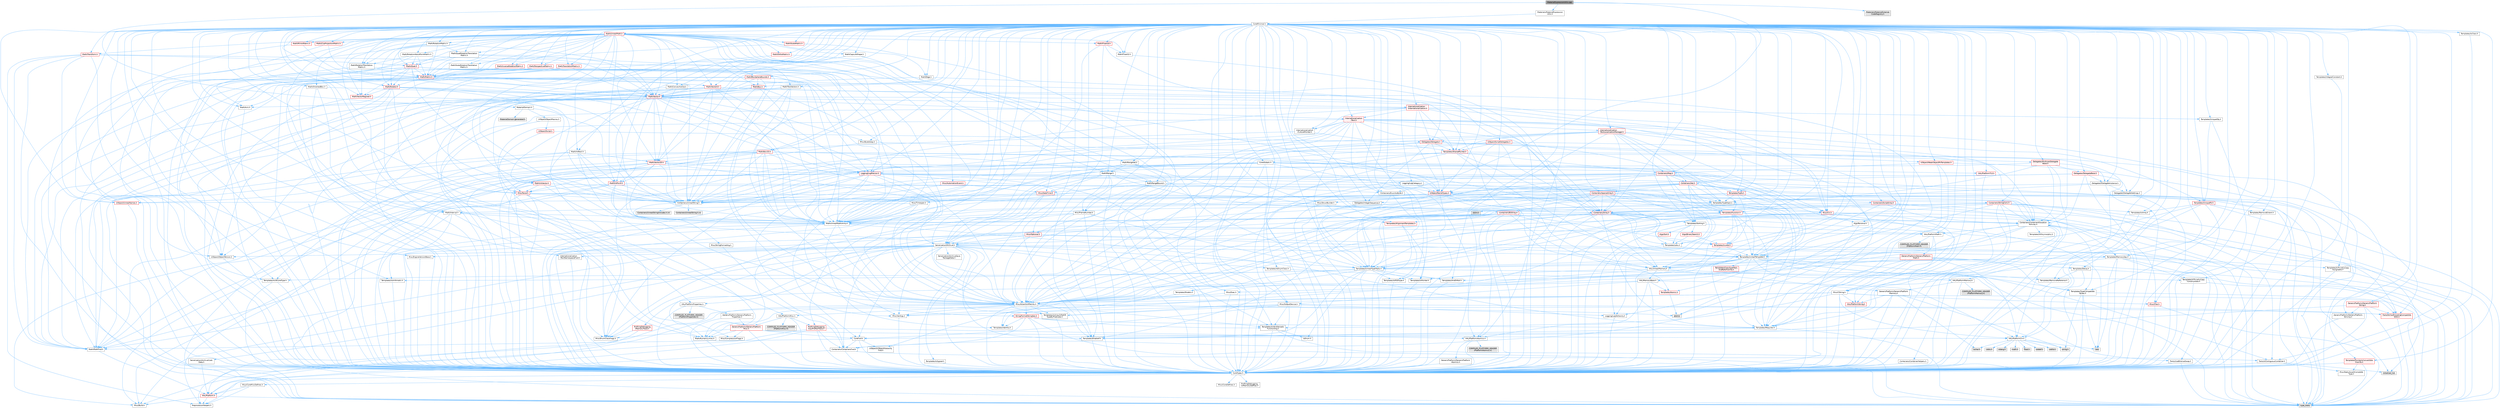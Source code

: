 digraph "MaterialExpressionUtils.cpp"
{
 // INTERACTIVE_SVG=YES
 // LATEX_PDF_SIZE
  bgcolor="transparent";
  edge [fontname=Helvetica,fontsize=10,labelfontname=Helvetica,labelfontsize=10];
  node [fontname=Helvetica,fontsize=10,shape=box,height=0.2,width=0.4];
  Node1 [id="Node000001",label="MaterialExpressionUtils.cpp",height=0.2,width=0.4,color="gray40", fillcolor="grey60", style="filled", fontcolor="black",tooltip=" "];
  Node1 -> Node2 [id="edge1_Node000001_Node000002",color="steelblue1",style="solid",tooltip=" "];
  Node2 [id="Node000002",label="Materials/MaterialExpression\lUtils.h",height=0.2,width=0.4,color="grey40", fillcolor="white", style="filled",URL="$d5/d99/MaterialExpressionUtils_8h.html",tooltip=" "];
  Node2 -> Node3 [id="edge2_Node000002_Node000003",color="steelblue1",style="solid",tooltip=" "];
  Node3 [id="Node000003",label="CoreMinimal.h",height=0.2,width=0.4,color="grey40", fillcolor="white", style="filled",URL="$d7/d67/CoreMinimal_8h.html",tooltip=" "];
  Node3 -> Node4 [id="edge3_Node000003_Node000004",color="steelblue1",style="solid",tooltip=" "];
  Node4 [id="Node000004",label="CoreTypes.h",height=0.2,width=0.4,color="grey40", fillcolor="white", style="filled",URL="$dc/dec/CoreTypes_8h.html",tooltip=" "];
  Node4 -> Node5 [id="edge4_Node000004_Node000005",color="steelblue1",style="solid",tooltip=" "];
  Node5 [id="Node000005",label="HAL/Platform.h",height=0.2,width=0.4,color="red", fillcolor="#FFF0F0", style="filled",URL="$d9/dd0/Platform_8h.html",tooltip=" "];
  Node5 -> Node6 [id="edge5_Node000005_Node000006",color="steelblue1",style="solid",tooltip=" "];
  Node6 [id="Node000006",label="Misc/Build.h",height=0.2,width=0.4,color="grey40", fillcolor="white", style="filled",URL="$d3/dbb/Build_8h.html",tooltip=" "];
  Node5 -> Node8 [id="edge6_Node000005_Node000008",color="steelblue1",style="solid",tooltip=" "];
  Node8 [id="Node000008",label="type_traits",height=0.2,width=0.4,color="grey60", fillcolor="#E0E0E0", style="filled",tooltip=" "];
  Node5 -> Node9 [id="edge7_Node000005_Node000009",color="steelblue1",style="solid",tooltip=" "];
  Node9 [id="Node000009",label="PreprocessorHelpers.h",height=0.2,width=0.4,color="grey40", fillcolor="white", style="filled",URL="$db/ddb/PreprocessorHelpers_8h.html",tooltip=" "];
  Node4 -> Node15 [id="edge8_Node000004_Node000015",color="steelblue1",style="solid",tooltip=" "];
  Node15 [id="Node000015",label="ProfilingDebugging\l/UMemoryDefines.h",height=0.2,width=0.4,color="grey40", fillcolor="white", style="filled",URL="$d2/da2/UMemoryDefines_8h.html",tooltip=" "];
  Node4 -> Node16 [id="edge9_Node000004_Node000016",color="steelblue1",style="solid",tooltip=" "];
  Node16 [id="Node000016",label="Misc/CoreMiscDefines.h",height=0.2,width=0.4,color="grey40", fillcolor="white", style="filled",URL="$da/d38/CoreMiscDefines_8h.html",tooltip=" "];
  Node16 -> Node5 [id="edge10_Node000016_Node000005",color="steelblue1",style="solid",tooltip=" "];
  Node16 -> Node9 [id="edge11_Node000016_Node000009",color="steelblue1",style="solid",tooltip=" "];
  Node4 -> Node17 [id="edge12_Node000004_Node000017",color="steelblue1",style="solid",tooltip=" "];
  Node17 [id="Node000017",label="Misc/CoreDefines.h",height=0.2,width=0.4,color="grey40", fillcolor="white", style="filled",URL="$d3/dd2/CoreDefines_8h.html",tooltip=" "];
  Node3 -> Node18 [id="edge13_Node000003_Node000018",color="steelblue1",style="solid",tooltip=" "];
  Node18 [id="Node000018",label="CoreFwd.h",height=0.2,width=0.4,color="grey40", fillcolor="white", style="filled",URL="$d1/d1e/CoreFwd_8h.html",tooltip=" "];
  Node18 -> Node4 [id="edge14_Node000018_Node000004",color="steelblue1",style="solid",tooltip=" "];
  Node18 -> Node19 [id="edge15_Node000018_Node000019",color="steelblue1",style="solid",tooltip=" "];
  Node19 [id="Node000019",label="Containers/ContainersFwd.h",height=0.2,width=0.4,color="grey40", fillcolor="white", style="filled",URL="$d4/d0a/ContainersFwd_8h.html",tooltip=" "];
  Node19 -> Node5 [id="edge16_Node000019_Node000005",color="steelblue1",style="solid",tooltip=" "];
  Node19 -> Node4 [id="edge17_Node000019_Node000004",color="steelblue1",style="solid",tooltip=" "];
  Node19 -> Node20 [id="edge18_Node000019_Node000020",color="steelblue1",style="solid",tooltip=" "];
  Node20 [id="Node000020",label="Traits/IsContiguousContainer.h",height=0.2,width=0.4,color="grey40", fillcolor="white", style="filled",URL="$d5/d3c/IsContiguousContainer_8h.html",tooltip=" "];
  Node20 -> Node4 [id="edge19_Node000020_Node000004",color="steelblue1",style="solid",tooltip=" "];
  Node20 -> Node21 [id="edge20_Node000020_Node000021",color="steelblue1",style="solid",tooltip=" "];
  Node21 [id="Node000021",label="Misc/StaticAssertComplete\lType.h",height=0.2,width=0.4,color="grey40", fillcolor="white", style="filled",URL="$d5/d4e/StaticAssertCompleteType_8h.html",tooltip=" "];
  Node20 -> Node22 [id="edge21_Node000020_Node000022",color="steelblue1",style="solid",tooltip=" "];
  Node22 [id="Node000022",label="initializer_list",height=0.2,width=0.4,color="grey60", fillcolor="#E0E0E0", style="filled",tooltip=" "];
  Node18 -> Node23 [id="edge22_Node000018_Node000023",color="steelblue1",style="solid",tooltip=" "];
  Node23 [id="Node000023",label="Math/MathFwd.h",height=0.2,width=0.4,color="grey40", fillcolor="white", style="filled",URL="$d2/d10/MathFwd_8h.html",tooltip=" "];
  Node23 -> Node5 [id="edge23_Node000023_Node000005",color="steelblue1",style="solid",tooltip=" "];
  Node18 -> Node24 [id="edge24_Node000018_Node000024",color="steelblue1",style="solid",tooltip=" "];
  Node24 [id="Node000024",label="UObject/UObjectHierarchy\lFwd.h",height=0.2,width=0.4,color="grey40", fillcolor="white", style="filled",URL="$d3/d13/UObjectHierarchyFwd_8h.html",tooltip=" "];
  Node3 -> Node24 [id="edge25_Node000003_Node000024",color="steelblue1",style="solid",tooltip=" "];
  Node3 -> Node19 [id="edge26_Node000003_Node000019",color="steelblue1",style="solid",tooltip=" "];
  Node3 -> Node25 [id="edge27_Node000003_Node000025",color="steelblue1",style="solid",tooltip=" "];
  Node25 [id="Node000025",label="Misc/VarArgs.h",height=0.2,width=0.4,color="grey40", fillcolor="white", style="filled",URL="$d5/d6f/VarArgs_8h.html",tooltip=" "];
  Node25 -> Node4 [id="edge28_Node000025_Node000004",color="steelblue1",style="solid",tooltip=" "];
  Node3 -> Node26 [id="edge29_Node000003_Node000026",color="steelblue1",style="solid",tooltip=" "];
  Node26 [id="Node000026",label="Logging/LogVerbosity.h",height=0.2,width=0.4,color="grey40", fillcolor="white", style="filled",URL="$d2/d8f/LogVerbosity_8h.html",tooltip=" "];
  Node26 -> Node4 [id="edge30_Node000026_Node000004",color="steelblue1",style="solid",tooltip=" "];
  Node3 -> Node27 [id="edge31_Node000003_Node000027",color="steelblue1",style="solid",tooltip=" "];
  Node27 [id="Node000027",label="Misc/OutputDevice.h",height=0.2,width=0.4,color="grey40", fillcolor="white", style="filled",URL="$d7/d32/OutputDevice_8h.html",tooltip=" "];
  Node27 -> Node18 [id="edge32_Node000027_Node000018",color="steelblue1",style="solid",tooltip=" "];
  Node27 -> Node4 [id="edge33_Node000027_Node000004",color="steelblue1",style="solid",tooltip=" "];
  Node27 -> Node26 [id="edge34_Node000027_Node000026",color="steelblue1",style="solid",tooltip=" "];
  Node27 -> Node25 [id="edge35_Node000027_Node000025",color="steelblue1",style="solid",tooltip=" "];
  Node27 -> Node28 [id="edge36_Node000027_Node000028",color="steelblue1",style="solid",tooltip=" "];
  Node28 [id="Node000028",label="Templates/IsArrayOrRefOf\lTypeByPredicate.h",height=0.2,width=0.4,color="grey40", fillcolor="white", style="filled",URL="$d6/da1/IsArrayOrRefOfTypeByPredicate_8h.html",tooltip=" "];
  Node28 -> Node4 [id="edge37_Node000028_Node000004",color="steelblue1",style="solid",tooltip=" "];
  Node27 -> Node29 [id="edge38_Node000027_Node000029",color="steelblue1",style="solid",tooltip=" "];
  Node29 [id="Node000029",label="Templates/IsValidVariadic\lFunctionArg.h",height=0.2,width=0.4,color="grey40", fillcolor="white", style="filled",URL="$d0/dc8/IsValidVariadicFunctionArg_8h.html",tooltip=" "];
  Node29 -> Node4 [id="edge39_Node000029_Node000004",color="steelblue1",style="solid",tooltip=" "];
  Node29 -> Node30 [id="edge40_Node000029_Node000030",color="steelblue1",style="solid",tooltip=" "];
  Node30 [id="Node000030",label="IsEnum.h",height=0.2,width=0.4,color="grey40", fillcolor="white", style="filled",URL="$d4/de5/IsEnum_8h.html",tooltip=" "];
  Node29 -> Node8 [id="edge41_Node000029_Node000008",color="steelblue1",style="solid",tooltip=" "];
  Node27 -> Node31 [id="edge42_Node000027_Node000031",color="steelblue1",style="solid",tooltip=" "];
  Node31 [id="Node000031",label="Traits/IsCharEncodingCompatible\lWith.h",height=0.2,width=0.4,color="red", fillcolor="#FFF0F0", style="filled",URL="$df/dd1/IsCharEncodingCompatibleWith_8h.html",tooltip=" "];
  Node31 -> Node8 [id="edge43_Node000031_Node000008",color="steelblue1",style="solid",tooltip=" "];
  Node3 -> Node33 [id="edge44_Node000003_Node000033",color="steelblue1",style="solid",tooltip=" "];
  Node33 [id="Node000033",label="HAL/PlatformCrt.h",height=0.2,width=0.4,color="grey40", fillcolor="white", style="filled",URL="$d8/d75/PlatformCrt_8h.html",tooltip=" "];
  Node33 -> Node34 [id="edge45_Node000033_Node000034",color="steelblue1",style="solid",tooltip=" "];
  Node34 [id="Node000034",label="new",height=0.2,width=0.4,color="grey60", fillcolor="#E0E0E0", style="filled",tooltip=" "];
  Node33 -> Node35 [id="edge46_Node000033_Node000035",color="steelblue1",style="solid",tooltip=" "];
  Node35 [id="Node000035",label="wchar.h",height=0.2,width=0.4,color="grey60", fillcolor="#E0E0E0", style="filled",tooltip=" "];
  Node33 -> Node36 [id="edge47_Node000033_Node000036",color="steelblue1",style="solid",tooltip=" "];
  Node36 [id="Node000036",label="stddef.h",height=0.2,width=0.4,color="grey60", fillcolor="#E0E0E0", style="filled",tooltip=" "];
  Node33 -> Node37 [id="edge48_Node000033_Node000037",color="steelblue1",style="solid",tooltip=" "];
  Node37 [id="Node000037",label="stdlib.h",height=0.2,width=0.4,color="grey60", fillcolor="#E0E0E0", style="filled",tooltip=" "];
  Node33 -> Node38 [id="edge49_Node000033_Node000038",color="steelblue1",style="solid",tooltip=" "];
  Node38 [id="Node000038",label="stdio.h",height=0.2,width=0.4,color="grey60", fillcolor="#E0E0E0", style="filled",tooltip=" "];
  Node33 -> Node39 [id="edge50_Node000033_Node000039",color="steelblue1",style="solid",tooltip=" "];
  Node39 [id="Node000039",label="stdarg.h",height=0.2,width=0.4,color="grey60", fillcolor="#E0E0E0", style="filled",tooltip=" "];
  Node33 -> Node40 [id="edge51_Node000033_Node000040",color="steelblue1",style="solid",tooltip=" "];
  Node40 [id="Node000040",label="math.h",height=0.2,width=0.4,color="grey60", fillcolor="#E0E0E0", style="filled",tooltip=" "];
  Node33 -> Node41 [id="edge52_Node000033_Node000041",color="steelblue1",style="solid",tooltip=" "];
  Node41 [id="Node000041",label="float.h",height=0.2,width=0.4,color="grey60", fillcolor="#E0E0E0", style="filled",tooltip=" "];
  Node33 -> Node42 [id="edge53_Node000033_Node000042",color="steelblue1",style="solid",tooltip=" "];
  Node42 [id="Node000042",label="string.h",height=0.2,width=0.4,color="grey60", fillcolor="#E0E0E0", style="filled",tooltip=" "];
  Node3 -> Node43 [id="edge54_Node000003_Node000043",color="steelblue1",style="solid",tooltip=" "];
  Node43 [id="Node000043",label="HAL/PlatformMisc.h",height=0.2,width=0.4,color="grey40", fillcolor="white", style="filled",URL="$d0/df5/PlatformMisc_8h.html",tooltip=" "];
  Node43 -> Node4 [id="edge55_Node000043_Node000004",color="steelblue1",style="solid",tooltip=" "];
  Node43 -> Node44 [id="edge56_Node000043_Node000044",color="steelblue1",style="solid",tooltip=" "];
  Node44 [id="Node000044",label="GenericPlatform/GenericPlatform\lMisc.h",height=0.2,width=0.4,color="red", fillcolor="#FFF0F0", style="filled",URL="$db/d9a/GenericPlatformMisc_8h.html",tooltip=" "];
  Node44 -> Node18 [id="edge57_Node000044_Node000018",color="steelblue1",style="solid",tooltip=" "];
  Node44 -> Node4 [id="edge58_Node000044_Node000004",color="steelblue1",style="solid",tooltip=" "];
  Node44 -> Node33 [id="edge59_Node000044_Node000033",color="steelblue1",style="solid",tooltip=" "];
  Node44 -> Node48 [id="edge60_Node000044_Node000048",color="steelblue1",style="solid",tooltip=" "];
  Node48 [id="Node000048",label="Math/NumericLimits.h",height=0.2,width=0.4,color="grey40", fillcolor="white", style="filled",URL="$df/d1b/NumericLimits_8h.html",tooltip=" "];
  Node48 -> Node4 [id="edge61_Node000048_Node000004",color="steelblue1",style="solid",tooltip=" "];
  Node44 -> Node49 [id="edge62_Node000044_Node000049",color="steelblue1",style="solid",tooltip=" "];
  Node49 [id="Node000049",label="Misc/CompressionFlags.h",height=0.2,width=0.4,color="grey40", fillcolor="white", style="filled",URL="$d9/d76/CompressionFlags_8h.html",tooltip=" "];
  Node44 -> Node50 [id="edge63_Node000044_Node000050",color="steelblue1",style="solid",tooltip=" "];
  Node50 [id="Node000050",label="Misc/EnumClassFlags.h",height=0.2,width=0.4,color="grey40", fillcolor="white", style="filled",URL="$d8/de7/EnumClassFlags_8h.html",tooltip=" "];
  Node43 -> Node53 [id="edge64_Node000043_Node000053",color="steelblue1",style="solid",tooltip=" "];
  Node53 [id="Node000053",label="COMPILED_PLATFORM_HEADER\l(PlatformMisc.h)",height=0.2,width=0.4,color="grey60", fillcolor="#E0E0E0", style="filled",tooltip=" "];
  Node43 -> Node54 [id="edge65_Node000043_Node000054",color="steelblue1",style="solid",tooltip=" "];
  Node54 [id="Node000054",label="ProfilingDebugging\l/CpuProfilerTrace.h",height=0.2,width=0.4,color="red", fillcolor="#FFF0F0", style="filled",URL="$da/dcb/CpuProfilerTrace_8h.html",tooltip=" "];
  Node54 -> Node4 [id="edge66_Node000054_Node000004",color="steelblue1",style="solid",tooltip=" "];
  Node54 -> Node19 [id="edge67_Node000054_Node000019",color="steelblue1",style="solid",tooltip=" "];
  Node54 -> Node55 [id="edge68_Node000054_Node000055",color="steelblue1",style="solid",tooltip=" "];
  Node55 [id="Node000055",label="HAL/PlatformAtomics.h",height=0.2,width=0.4,color="grey40", fillcolor="white", style="filled",URL="$d3/d36/PlatformAtomics_8h.html",tooltip=" "];
  Node55 -> Node4 [id="edge69_Node000055_Node000004",color="steelblue1",style="solid",tooltip=" "];
  Node55 -> Node56 [id="edge70_Node000055_Node000056",color="steelblue1",style="solid",tooltip=" "];
  Node56 [id="Node000056",label="GenericPlatform/GenericPlatform\lAtomics.h",height=0.2,width=0.4,color="grey40", fillcolor="white", style="filled",URL="$da/d72/GenericPlatformAtomics_8h.html",tooltip=" "];
  Node56 -> Node4 [id="edge71_Node000056_Node000004",color="steelblue1",style="solid",tooltip=" "];
  Node55 -> Node57 [id="edge72_Node000055_Node000057",color="steelblue1",style="solid",tooltip=" "];
  Node57 [id="Node000057",label="COMPILED_PLATFORM_HEADER\l(PlatformAtomics.h)",height=0.2,width=0.4,color="grey60", fillcolor="#E0E0E0", style="filled",tooltip=" "];
  Node54 -> Node9 [id="edge73_Node000054_Node000009",color="steelblue1",style="solid",tooltip=" "];
  Node54 -> Node6 [id="edge74_Node000054_Node000006",color="steelblue1",style="solid",tooltip=" "];
  Node3 -> Node62 [id="edge75_Node000003_Node000062",color="steelblue1",style="solid",tooltip=" "];
  Node62 [id="Node000062",label="Misc/AssertionMacros.h",height=0.2,width=0.4,color="grey40", fillcolor="white", style="filled",URL="$d0/dfa/AssertionMacros_8h.html",tooltip=" "];
  Node62 -> Node4 [id="edge76_Node000062_Node000004",color="steelblue1",style="solid",tooltip=" "];
  Node62 -> Node5 [id="edge77_Node000062_Node000005",color="steelblue1",style="solid",tooltip=" "];
  Node62 -> Node43 [id="edge78_Node000062_Node000043",color="steelblue1",style="solid",tooltip=" "];
  Node62 -> Node9 [id="edge79_Node000062_Node000009",color="steelblue1",style="solid",tooltip=" "];
  Node62 -> Node63 [id="edge80_Node000062_Node000063",color="steelblue1",style="solid",tooltip=" "];
  Node63 [id="Node000063",label="Templates/EnableIf.h",height=0.2,width=0.4,color="grey40", fillcolor="white", style="filled",URL="$d7/d60/EnableIf_8h.html",tooltip=" "];
  Node63 -> Node4 [id="edge81_Node000063_Node000004",color="steelblue1",style="solid",tooltip=" "];
  Node62 -> Node28 [id="edge82_Node000062_Node000028",color="steelblue1",style="solid",tooltip=" "];
  Node62 -> Node29 [id="edge83_Node000062_Node000029",color="steelblue1",style="solid",tooltip=" "];
  Node62 -> Node31 [id="edge84_Node000062_Node000031",color="steelblue1",style="solid",tooltip=" "];
  Node62 -> Node25 [id="edge85_Node000062_Node000025",color="steelblue1",style="solid",tooltip=" "];
  Node62 -> Node64 [id="edge86_Node000062_Node000064",color="steelblue1",style="solid",tooltip=" "];
  Node64 [id="Node000064",label="String/FormatStringSan.h",height=0.2,width=0.4,color="red", fillcolor="#FFF0F0", style="filled",URL="$d3/d8b/FormatStringSan_8h.html",tooltip=" "];
  Node64 -> Node8 [id="edge87_Node000064_Node000008",color="steelblue1",style="solid",tooltip=" "];
  Node64 -> Node4 [id="edge88_Node000064_Node000004",color="steelblue1",style="solid",tooltip=" "];
  Node64 -> Node65 [id="edge89_Node000064_Node000065",color="steelblue1",style="solid",tooltip=" "];
  Node65 [id="Node000065",label="Templates/Requires.h",height=0.2,width=0.4,color="grey40", fillcolor="white", style="filled",URL="$dc/d96/Requires_8h.html",tooltip=" "];
  Node65 -> Node63 [id="edge90_Node000065_Node000063",color="steelblue1",style="solid",tooltip=" "];
  Node65 -> Node8 [id="edge91_Node000065_Node000008",color="steelblue1",style="solid",tooltip=" "];
  Node64 -> Node66 [id="edge92_Node000064_Node000066",color="steelblue1",style="solid",tooltip=" "];
  Node66 [id="Node000066",label="Templates/Identity.h",height=0.2,width=0.4,color="grey40", fillcolor="white", style="filled",URL="$d0/dd5/Identity_8h.html",tooltip=" "];
  Node64 -> Node29 [id="edge93_Node000064_Node000029",color="steelblue1",style="solid",tooltip=" "];
  Node64 -> Node19 [id="edge94_Node000064_Node000019",color="steelblue1",style="solid",tooltip=" "];
  Node62 -> Node70 [id="edge95_Node000062_Node000070",color="steelblue1",style="solid",tooltip=" "];
  Node70 [id="Node000070",label="atomic",height=0.2,width=0.4,color="grey60", fillcolor="#E0E0E0", style="filled",tooltip=" "];
  Node3 -> Node71 [id="edge96_Node000003_Node000071",color="steelblue1",style="solid",tooltip=" "];
  Node71 [id="Node000071",label="Templates/IsPointer.h",height=0.2,width=0.4,color="grey40", fillcolor="white", style="filled",URL="$d7/d05/IsPointer_8h.html",tooltip=" "];
  Node71 -> Node4 [id="edge97_Node000071_Node000004",color="steelblue1",style="solid",tooltip=" "];
  Node3 -> Node72 [id="edge98_Node000003_Node000072",color="steelblue1",style="solid",tooltip=" "];
  Node72 [id="Node000072",label="HAL/PlatformMemory.h",height=0.2,width=0.4,color="grey40", fillcolor="white", style="filled",URL="$de/d68/PlatformMemory_8h.html",tooltip=" "];
  Node72 -> Node4 [id="edge99_Node000072_Node000004",color="steelblue1",style="solid",tooltip=" "];
  Node72 -> Node73 [id="edge100_Node000072_Node000073",color="steelblue1",style="solid",tooltip=" "];
  Node73 [id="Node000073",label="GenericPlatform/GenericPlatform\lMemory.h",height=0.2,width=0.4,color="grey40", fillcolor="white", style="filled",URL="$dd/d22/GenericPlatformMemory_8h.html",tooltip=" "];
  Node73 -> Node18 [id="edge101_Node000073_Node000018",color="steelblue1",style="solid",tooltip=" "];
  Node73 -> Node4 [id="edge102_Node000073_Node000004",color="steelblue1",style="solid",tooltip=" "];
  Node73 -> Node74 [id="edge103_Node000073_Node000074",color="steelblue1",style="solid",tooltip=" "];
  Node74 [id="Node000074",label="HAL/PlatformString.h",height=0.2,width=0.4,color="red", fillcolor="#FFF0F0", style="filled",URL="$db/db5/PlatformString_8h.html",tooltip=" "];
  Node74 -> Node4 [id="edge104_Node000074_Node000004",color="steelblue1",style="solid",tooltip=" "];
  Node73 -> Node42 [id="edge105_Node000073_Node000042",color="steelblue1",style="solid",tooltip=" "];
  Node73 -> Node35 [id="edge106_Node000073_Node000035",color="steelblue1",style="solid",tooltip=" "];
  Node72 -> Node76 [id="edge107_Node000072_Node000076",color="steelblue1",style="solid",tooltip=" "];
  Node76 [id="Node000076",label="COMPILED_PLATFORM_HEADER\l(PlatformMemory.h)",height=0.2,width=0.4,color="grey60", fillcolor="#E0E0E0", style="filled",tooltip=" "];
  Node3 -> Node55 [id="edge108_Node000003_Node000055",color="steelblue1",style="solid",tooltip=" "];
  Node3 -> Node77 [id="edge109_Node000003_Node000077",color="steelblue1",style="solid",tooltip=" "];
  Node77 [id="Node000077",label="Misc/Exec.h",height=0.2,width=0.4,color="grey40", fillcolor="white", style="filled",URL="$de/ddb/Exec_8h.html",tooltip=" "];
  Node77 -> Node4 [id="edge110_Node000077_Node000004",color="steelblue1",style="solid",tooltip=" "];
  Node77 -> Node62 [id="edge111_Node000077_Node000062",color="steelblue1",style="solid",tooltip=" "];
  Node3 -> Node78 [id="edge112_Node000003_Node000078",color="steelblue1",style="solid",tooltip=" "];
  Node78 [id="Node000078",label="HAL/MemoryBase.h",height=0.2,width=0.4,color="grey40", fillcolor="white", style="filled",URL="$d6/d9f/MemoryBase_8h.html",tooltip=" "];
  Node78 -> Node4 [id="edge113_Node000078_Node000004",color="steelblue1",style="solid",tooltip=" "];
  Node78 -> Node55 [id="edge114_Node000078_Node000055",color="steelblue1",style="solid",tooltip=" "];
  Node78 -> Node33 [id="edge115_Node000078_Node000033",color="steelblue1",style="solid",tooltip=" "];
  Node78 -> Node77 [id="edge116_Node000078_Node000077",color="steelblue1",style="solid",tooltip=" "];
  Node78 -> Node27 [id="edge117_Node000078_Node000027",color="steelblue1",style="solid",tooltip=" "];
  Node78 -> Node79 [id="edge118_Node000078_Node000079",color="steelblue1",style="solid",tooltip=" "];
  Node79 [id="Node000079",label="Templates/Atomic.h",height=0.2,width=0.4,color="red", fillcolor="#FFF0F0", style="filled",URL="$d3/d91/Atomic_8h.html",tooltip=" "];
  Node79 -> Node70 [id="edge119_Node000079_Node000070",color="steelblue1",style="solid",tooltip=" "];
  Node3 -> Node88 [id="edge120_Node000003_Node000088",color="steelblue1",style="solid",tooltip=" "];
  Node88 [id="Node000088",label="HAL/UnrealMemory.h",height=0.2,width=0.4,color="grey40", fillcolor="white", style="filled",URL="$d9/d96/UnrealMemory_8h.html",tooltip=" "];
  Node88 -> Node4 [id="edge121_Node000088_Node000004",color="steelblue1",style="solid",tooltip=" "];
  Node88 -> Node73 [id="edge122_Node000088_Node000073",color="steelblue1",style="solid",tooltip=" "];
  Node88 -> Node78 [id="edge123_Node000088_Node000078",color="steelblue1",style="solid",tooltip=" "];
  Node88 -> Node72 [id="edge124_Node000088_Node000072",color="steelblue1",style="solid",tooltip=" "];
  Node88 -> Node89 [id="edge125_Node000088_Node000089",color="steelblue1",style="solid",tooltip=" "];
  Node89 [id="Node000089",label="ProfilingDebugging\l/MemoryTrace.h",height=0.2,width=0.4,color="red", fillcolor="#FFF0F0", style="filled",URL="$da/dd7/MemoryTrace_8h.html",tooltip=" "];
  Node89 -> Node5 [id="edge126_Node000089_Node000005",color="steelblue1",style="solid",tooltip=" "];
  Node89 -> Node50 [id="edge127_Node000089_Node000050",color="steelblue1",style="solid",tooltip=" "];
  Node88 -> Node71 [id="edge128_Node000088_Node000071",color="steelblue1",style="solid",tooltip=" "];
  Node3 -> Node90 [id="edge129_Node000003_Node000090",color="steelblue1",style="solid",tooltip=" "];
  Node90 [id="Node000090",label="Templates/IsArithmetic.h",height=0.2,width=0.4,color="grey40", fillcolor="white", style="filled",URL="$d2/d5d/IsArithmetic_8h.html",tooltip=" "];
  Node90 -> Node4 [id="edge130_Node000090_Node000004",color="steelblue1",style="solid",tooltip=" "];
  Node3 -> Node84 [id="edge131_Node000003_Node000084",color="steelblue1",style="solid",tooltip=" "];
  Node84 [id="Node000084",label="Templates/AndOrNot.h",height=0.2,width=0.4,color="grey40", fillcolor="white", style="filled",URL="$db/d0a/AndOrNot_8h.html",tooltip=" "];
  Node84 -> Node4 [id="edge132_Node000084_Node000004",color="steelblue1",style="solid",tooltip=" "];
  Node3 -> Node91 [id="edge133_Node000003_Node000091",color="steelblue1",style="solid",tooltip=" "];
  Node91 [id="Node000091",label="Templates/IsPODType.h",height=0.2,width=0.4,color="grey40", fillcolor="white", style="filled",URL="$d7/db1/IsPODType_8h.html",tooltip=" "];
  Node91 -> Node4 [id="edge134_Node000091_Node000004",color="steelblue1",style="solid",tooltip=" "];
  Node3 -> Node92 [id="edge135_Node000003_Node000092",color="steelblue1",style="solid",tooltip=" "];
  Node92 [id="Node000092",label="Templates/IsUECoreType.h",height=0.2,width=0.4,color="grey40", fillcolor="white", style="filled",URL="$d1/db8/IsUECoreType_8h.html",tooltip=" "];
  Node92 -> Node4 [id="edge136_Node000092_Node000004",color="steelblue1",style="solid",tooltip=" "];
  Node92 -> Node8 [id="edge137_Node000092_Node000008",color="steelblue1",style="solid",tooltip=" "];
  Node3 -> Node85 [id="edge138_Node000003_Node000085",color="steelblue1",style="solid",tooltip=" "];
  Node85 [id="Node000085",label="Templates/IsTriviallyCopy\lConstructible.h",height=0.2,width=0.4,color="grey40", fillcolor="white", style="filled",URL="$d3/d78/IsTriviallyCopyConstructible_8h.html",tooltip=" "];
  Node85 -> Node4 [id="edge139_Node000085_Node000004",color="steelblue1",style="solid",tooltip=" "];
  Node85 -> Node8 [id="edge140_Node000085_Node000008",color="steelblue1",style="solid",tooltip=" "];
  Node3 -> Node93 [id="edge141_Node000003_Node000093",color="steelblue1",style="solid",tooltip=" "];
  Node93 [id="Node000093",label="Templates/UnrealTypeTraits.h",height=0.2,width=0.4,color="grey40", fillcolor="white", style="filled",URL="$d2/d2d/UnrealTypeTraits_8h.html",tooltip=" "];
  Node93 -> Node4 [id="edge142_Node000093_Node000004",color="steelblue1",style="solid",tooltip=" "];
  Node93 -> Node71 [id="edge143_Node000093_Node000071",color="steelblue1",style="solid",tooltip=" "];
  Node93 -> Node62 [id="edge144_Node000093_Node000062",color="steelblue1",style="solid",tooltip=" "];
  Node93 -> Node84 [id="edge145_Node000093_Node000084",color="steelblue1",style="solid",tooltip=" "];
  Node93 -> Node63 [id="edge146_Node000093_Node000063",color="steelblue1",style="solid",tooltip=" "];
  Node93 -> Node90 [id="edge147_Node000093_Node000090",color="steelblue1",style="solid",tooltip=" "];
  Node93 -> Node30 [id="edge148_Node000093_Node000030",color="steelblue1",style="solid",tooltip=" "];
  Node93 -> Node94 [id="edge149_Node000093_Node000094",color="steelblue1",style="solid",tooltip=" "];
  Node94 [id="Node000094",label="Templates/Models.h",height=0.2,width=0.4,color="grey40", fillcolor="white", style="filled",URL="$d3/d0c/Models_8h.html",tooltip=" "];
  Node94 -> Node66 [id="edge150_Node000094_Node000066",color="steelblue1",style="solid",tooltip=" "];
  Node93 -> Node91 [id="edge151_Node000093_Node000091",color="steelblue1",style="solid",tooltip=" "];
  Node93 -> Node92 [id="edge152_Node000093_Node000092",color="steelblue1",style="solid",tooltip=" "];
  Node93 -> Node85 [id="edge153_Node000093_Node000085",color="steelblue1",style="solid",tooltip=" "];
  Node3 -> Node63 [id="edge154_Node000003_Node000063",color="steelblue1",style="solid",tooltip=" "];
  Node3 -> Node95 [id="edge155_Node000003_Node000095",color="steelblue1",style="solid",tooltip=" "];
  Node95 [id="Node000095",label="Templates/RemoveReference.h",height=0.2,width=0.4,color="grey40", fillcolor="white", style="filled",URL="$da/dbe/RemoveReference_8h.html",tooltip=" "];
  Node95 -> Node4 [id="edge156_Node000095_Node000004",color="steelblue1",style="solid",tooltip=" "];
  Node3 -> Node96 [id="edge157_Node000003_Node000096",color="steelblue1",style="solid",tooltip=" "];
  Node96 [id="Node000096",label="Templates/IntegralConstant.h",height=0.2,width=0.4,color="grey40", fillcolor="white", style="filled",URL="$db/d1b/IntegralConstant_8h.html",tooltip=" "];
  Node96 -> Node4 [id="edge158_Node000096_Node000004",color="steelblue1",style="solid",tooltip=" "];
  Node3 -> Node97 [id="edge159_Node000003_Node000097",color="steelblue1",style="solid",tooltip=" "];
  Node97 [id="Node000097",label="Templates/IsClass.h",height=0.2,width=0.4,color="grey40", fillcolor="white", style="filled",URL="$db/dcb/IsClass_8h.html",tooltip=" "];
  Node97 -> Node4 [id="edge160_Node000097_Node000004",color="steelblue1",style="solid",tooltip=" "];
  Node3 -> Node98 [id="edge161_Node000003_Node000098",color="steelblue1",style="solid",tooltip=" "];
  Node98 [id="Node000098",label="Templates/TypeCompatible\lBytes.h",height=0.2,width=0.4,color="grey40", fillcolor="white", style="filled",URL="$df/d0a/TypeCompatibleBytes_8h.html",tooltip=" "];
  Node98 -> Node4 [id="edge162_Node000098_Node000004",color="steelblue1",style="solid",tooltip=" "];
  Node98 -> Node42 [id="edge163_Node000098_Node000042",color="steelblue1",style="solid",tooltip=" "];
  Node98 -> Node34 [id="edge164_Node000098_Node000034",color="steelblue1",style="solid",tooltip=" "];
  Node98 -> Node8 [id="edge165_Node000098_Node000008",color="steelblue1",style="solid",tooltip=" "];
  Node3 -> Node20 [id="edge166_Node000003_Node000020",color="steelblue1",style="solid",tooltip=" "];
  Node3 -> Node99 [id="edge167_Node000003_Node000099",color="steelblue1",style="solid",tooltip=" "];
  Node99 [id="Node000099",label="Templates/UnrealTemplate.h",height=0.2,width=0.4,color="grey40", fillcolor="white", style="filled",URL="$d4/d24/UnrealTemplate_8h.html",tooltip=" "];
  Node99 -> Node4 [id="edge168_Node000099_Node000004",color="steelblue1",style="solid",tooltip=" "];
  Node99 -> Node71 [id="edge169_Node000099_Node000071",color="steelblue1",style="solid",tooltip=" "];
  Node99 -> Node88 [id="edge170_Node000099_Node000088",color="steelblue1",style="solid",tooltip=" "];
  Node99 -> Node100 [id="edge171_Node000099_Node000100",color="steelblue1",style="solid",tooltip=" "];
  Node100 [id="Node000100",label="Templates/CopyQualifiers\lAndRefsFromTo.h",height=0.2,width=0.4,color="red", fillcolor="#FFF0F0", style="filled",URL="$d3/db3/CopyQualifiersAndRefsFromTo_8h.html",tooltip=" "];
  Node99 -> Node93 [id="edge172_Node000099_Node000093",color="steelblue1",style="solid",tooltip=" "];
  Node99 -> Node95 [id="edge173_Node000099_Node000095",color="steelblue1",style="solid",tooltip=" "];
  Node99 -> Node65 [id="edge174_Node000099_Node000065",color="steelblue1",style="solid",tooltip=" "];
  Node99 -> Node98 [id="edge175_Node000099_Node000098",color="steelblue1",style="solid",tooltip=" "];
  Node99 -> Node66 [id="edge176_Node000099_Node000066",color="steelblue1",style="solid",tooltip=" "];
  Node99 -> Node20 [id="edge177_Node000099_Node000020",color="steelblue1",style="solid",tooltip=" "];
  Node99 -> Node102 [id="edge178_Node000099_Node000102",color="steelblue1",style="solid",tooltip=" "];
  Node102 [id="Node000102",label="Traits/UseBitwiseSwap.h",height=0.2,width=0.4,color="grey40", fillcolor="white", style="filled",URL="$db/df3/UseBitwiseSwap_8h.html",tooltip=" "];
  Node102 -> Node4 [id="edge179_Node000102_Node000004",color="steelblue1",style="solid",tooltip=" "];
  Node102 -> Node8 [id="edge180_Node000102_Node000008",color="steelblue1",style="solid",tooltip=" "];
  Node99 -> Node8 [id="edge181_Node000099_Node000008",color="steelblue1",style="solid",tooltip=" "];
  Node3 -> Node48 [id="edge182_Node000003_Node000048",color="steelblue1",style="solid",tooltip=" "];
  Node3 -> Node103 [id="edge183_Node000003_Node000103",color="steelblue1",style="solid",tooltip=" "];
  Node103 [id="Node000103",label="HAL/PlatformMath.h",height=0.2,width=0.4,color="grey40", fillcolor="white", style="filled",URL="$dc/d53/PlatformMath_8h.html",tooltip=" "];
  Node103 -> Node4 [id="edge184_Node000103_Node000004",color="steelblue1",style="solid",tooltip=" "];
  Node103 -> Node104 [id="edge185_Node000103_Node000104",color="steelblue1",style="solid",tooltip=" "];
  Node104 [id="Node000104",label="GenericPlatform/GenericPlatform\lMath.h",height=0.2,width=0.4,color="red", fillcolor="#FFF0F0", style="filled",URL="$d5/d79/GenericPlatformMath_8h.html",tooltip=" "];
  Node104 -> Node4 [id="edge186_Node000104_Node000004",color="steelblue1",style="solid",tooltip=" "];
  Node104 -> Node19 [id="edge187_Node000104_Node000019",color="steelblue1",style="solid",tooltip=" "];
  Node104 -> Node33 [id="edge188_Node000104_Node000033",color="steelblue1",style="solid",tooltip=" "];
  Node104 -> Node84 [id="edge189_Node000104_Node000084",color="steelblue1",style="solid",tooltip=" "];
  Node104 -> Node105 [id="edge190_Node000104_Node000105",color="steelblue1",style="solid",tooltip=" "];
  Node105 [id="Node000105",label="Templates/Decay.h",height=0.2,width=0.4,color="grey40", fillcolor="white", style="filled",URL="$dd/d0f/Decay_8h.html",tooltip=" "];
  Node105 -> Node4 [id="edge191_Node000105_Node000004",color="steelblue1",style="solid",tooltip=" "];
  Node105 -> Node95 [id="edge192_Node000105_Node000095",color="steelblue1",style="solid",tooltip=" "];
  Node105 -> Node8 [id="edge193_Node000105_Node000008",color="steelblue1",style="solid",tooltip=" "];
  Node104 -> Node93 [id="edge194_Node000104_Node000093",color="steelblue1",style="solid",tooltip=" "];
  Node104 -> Node65 [id="edge195_Node000104_Node000065",color="steelblue1",style="solid",tooltip=" "];
  Node104 -> Node98 [id="edge196_Node000104_Node000098",color="steelblue1",style="solid",tooltip=" "];
  Node104 -> Node8 [id="edge197_Node000104_Node000008",color="steelblue1",style="solid",tooltip=" "];
  Node103 -> Node110 [id="edge198_Node000103_Node000110",color="steelblue1",style="solid",tooltip=" "];
  Node110 [id="Node000110",label="COMPILED_PLATFORM_HEADER\l(PlatformMath.h)",height=0.2,width=0.4,color="grey60", fillcolor="#E0E0E0", style="filled",tooltip=" "];
  Node3 -> Node86 [id="edge199_Node000003_Node000086",color="steelblue1",style="solid",tooltip=" "];
  Node86 [id="Node000086",label="Templates/IsTriviallyCopy\lAssignable.h",height=0.2,width=0.4,color="grey40", fillcolor="white", style="filled",URL="$d2/df2/IsTriviallyCopyAssignable_8h.html",tooltip=" "];
  Node86 -> Node4 [id="edge200_Node000086_Node000004",color="steelblue1",style="solid",tooltip=" "];
  Node86 -> Node8 [id="edge201_Node000086_Node000008",color="steelblue1",style="solid",tooltip=" "];
  Node3 -> Node111 [id="edge202_Node000003_Node000111",color="steelblue1",style="solid",tooltip=" "];
  Node111 [id="Node000111",label="Templates/MemoryOps.h",height=0.2,width=0.4,color="grey40", fillcolor="white", style="filled",URL="$db/dea/MemoryOps_8h.html",tooltip=" "];
  Node111 -> Node4 [id="edge203_Node000111_Node000004",color="steelblue1",style="solid",tooltip=" "];
  Node111 -> Node88 [id="edge204_Node000111_Node000088",color="steelblue1",style="solid",tooltip=" "];
  Node111 -> Node86 [id="edge205_Node000111_Node000086",color="steelblue1",style="solid",tooltip=" "];
  Node111 -> Node85 [id="edge206_Node000111_Node000085",color="steelblue1",style="solid",tooltip=" "];
  Node111 -> Node65 [id="edge207_Node000111_Node000065",color="steelblue1",style="solid",tooltip=" "];
  Node111 -> Node93 [id="edge208_Node000111_Node000093",color="steelblue1",style="solid",tooltip=" "];
  Node111 -> Node102 [id="edge209_Node000111_Node000102",color="steelblue1",style="solid",tooltip=" "];
  Node111 -> Node34 [id="edge210_Node000111_Node000034",color="steelblue1",style="solid",tooltip=" "];
  Node111 -> Node8 [id="edge211_Node000111_Node000008",color="steelblue1",style="solid",tooltip=" "];
  Node3 -> Node112 [id="edge212_Node000003_Node000112",color="steelblue1",style="solid",tooltip=" "];
  Node112 [id="Node000112",label="Containers/ContainerAllocation\lPolicies.h",height=0.2,width=0.4,color="grey40", fillcolor="white", style="filled",URL="$d7/dff/ContainerAllocationPolicies_8h.html",tooltip=" "];
  Node112 -> Node4 [id="edge213_Node000112_Node000004",color="steelblue1",style="solid",tooltip=" "];
  Node112 -> Node113 [id="edge214_Node000112_Node000113",color="steelblue1",style="solid",tooltip=" "];
  Node113 [id="Node000113",label="Containers/ContainerHelpers.h",height=0.2,width=0.4,color="grey40", fillcolor="white", style="filled",URL="$d7/d33/ContainerHelpers_8h.html",tooltip=" "];
  Node113 -> Node4 [id="edge215_Node000113_Node000004",color="steelblue1",style="solid",tooltip=" "];
  Node112 -> Node112 [id="edge216_Node000112_Node000112",color="steelblue1",style="solid",tooltip=" "];
  Node112 -> Node103 [id="edge217_Node000112_Node000103",color="steelblue1",style="solid",tooltip=" "];
  Node112 -> Node88 [id="edge218_Node000112_Node000088",color="steelblue1",style="solid",tooltip=" "];
  Node112 -> Node48 [id="edge219_Node000112_Node000048",color="steelblue1",style="solid",tooltip=" "];
  Node112 -> Node62 [id="edge220_Node000112_Node000062",color="steelblue1",style="solid",tooltip=" "];
  Node112 -> Node114 [id="edge221_Node000112_Node000114",color="steelblue1",style="solid",tooltip=" "];
  Node114 [id="Node000114",label="Templates/IsPolymorphic.h",height=0.2,width=0.4,color="grey40", fillcolor="white", style="filled",URL="$dc/d20/IsPolymorphic_8h.html",tooltip=" "];
  Node112 -> Node111 [id="edge222_Node000112_Node000111",color="steelblue1",style="solid",tooltip=" "];
  Node112 -> Node98 [id="edge223_Node000112_Node000098",color="steelblue1",style="solid",tooltip=" "];
  Node112 -> Node8 [id="edge224_Node000112_Node000008",color="steelblue1",style="solid",tooltip=" "];
  Node3 -> Node115 [id="edge225_Node000003_Node000115",color="steelblue1",style="solid",tooltip=" "];
  Node115 [id="Node000115",label="Templates/IsEnumClass.h",height=0.2,width=0.4,color="grey40", fillcolor="white", style="filled",URL="$d7/d15/IsEnumClass_8h.html",tooltip=" "];
  Node115 -> Node4 [id="edge226_Node000115_Node000004",color="steelblue1",style="solid",tooltip=" "];
  Node115 -> Node84 [id="edge227_Node000115_Node000084",color="steelblue1",style="solid",tooltip=" "];
  Node3 -> Node116 [id="edge228_Node000003_Node000116",color="steelblue1",style="solid",tooltip=" "];
  Node116 [id="Node000116",label="HAL/PlatformProperties.h",height=0.2,width=0.4,color="grey40", fillcolor="white", style="filled",URL="$d9/db0/PlatformProperties_8h.html",tooltip=" "];
  Node116 -> Node4 [id="edge229_Node000116_Node000004",color="steelblue1",style="solid",tooltip=" "];
  Node116 -> Node117 [id="edge230_Node000116_Node000117",color="steelblue1",style="solid",tooltip=" "];
  Node117 [id="Node000117",label="GenericPlatform/GenericPlatform\lProperties.h",height=0.2,width=0.4,color="grey40", fillcolor="white", style="filled",URL="$d2/dcd/GenericPlatformProperties_8h.html",tooltip=" "];
  Node117 -> Node4 [id="edge231_Node000117_Node000004",color="steelblue1",style="solid",tooltip=" "];
  Node117 -> Node44 [id="edge232_Node000117_Node000044",color="steelblue1",style="solid",tooltip=" "];
  Node116 -> Node118 [id="edge233_Node000116_Node000118",color="steelblue1",style="solid",tooltip=" "];
  Node118 [id="Node000118",label="COMPILED_PLATFORM_HEADER\l(PlatformProperties.h)",height=0.2,width=0.4,color="grey60", fillcolor="#E0E0E0", style="filled",tooltip=" "];
  Node3 -> Node119 [id="edge234_Node000003_Node000119",color="steelblue1",style="solid",tooltip=" "];
  Node119 [id="Node000119",label="Misc/EngineVersionBase.h",height=0.2,width=0.4,color="grey40", fillcolor="white", style="filled",URL="$d5/d2b/EngineVersionBase_8h.html",tooltip=" "];
  Node119 -> Node4 [id="edge235_Node000119_Node000004",color="steelblue1",style="solid",tooltip=" "];
  Node3 -> Node120 [id="edge236_Node000003_Node000120",color="steelblue1",style="solid",tooltip=" "];
  Node120 [id="Node000120",label="Internationalization\l/TextNamespaceFwd.h",height=0.2,width=0.4,color="grey40", fillcolor="white", style="filled",URL="$d8/d97/TextNamespaceFwd_8h.html",tooltip=" "];
  Node120 -> Node4 [id="edge237_Node000120_Node000004",color="steelblue1",style="solid",tooltip=" "];
  Node3 -> Node121 [id="edge238_Node000003_Node000121",color="steelblue1",style="solid",tooltip=" "];
  Node121 [id="Node000121",label="Serialization/Archive.h",height=0.2,width=0.4,color="grey40", fillcolor="white", style="filled",URL="$d7/d3b/Archive_8h.html",tooltip=" "];
  Node121 -> Node18 [id="edge239_Node000121_Node000018",color="steelblue1",style="solid",tooltip=" "];
  Node121 -> Node4 [id="edge240_Node000121_Node000004",color="steelblue1",style="solid",tooltip=" "];
  Node121 -> Node116 [id="edge241_Node000121_Node000116",color="steelblue1",style="solid",tooltip=" "];
  Node121 -> Node120 [id="edge242_Node000121_Node000120",color="steelblue1",style="solid",tooltip=" "];
  Node121 -> Node23 [id="edge243_Node000121_Node000023",color="steelblue1",style="solid",tooltip=" "];
  Node121 -> Node62 [id="edge244_Node000121_Node000062",color="steelblue1",style="solid",tooltip=" "];
  Node121 -> Node6 [id="edge245_Node000121_Node000006",color="steelblue1",style="solid",tooltip=" "];
  Node121 -> Node49 [id="edge246_Node000121_Node000049",color="steelblue1",style="solid",tooltip=" "];
  Node121 -> Node119 [id="edge247_Node000121_Node000119",color="steelblue1",style="solid",tooltip=" "];
  Node121 -> Node25 [id="edge248_Node000121_Node000025",color="steelblue1",style="solid",tooltip=" "];
  Node121 -> Node122 [id="edge249_Node000121_Node000122",color="steelblue1",style="solid",tooltip=" "];
  Node122 [id="Node000122",label="Serialization/ArchiveCook\lData.h",height=0.2,width=0.4,color="grey40", fillcolor="white", style="filled",URL="$dc/db6/ArchiveCookData_8h.html",tooltip=" "];
  Node122 -> Node5 [id="edge250_Node000122_Node000005",color="steelblue1",style="solid",tooltip=" "];
  Node121 -> Node123 [id="edge251_Node000121_Node000123",color="steelblue1",style="solid",tooltip=" "];
  Node123 [id="Node000123",label="Serialization/ArchiveSave\lPackageData.h",height=0.2,width=0.4,color="grey40", fillcolor="white", style="filled",URL="$d1/d37/ArchiveSavePackageData_8h.html",tooltip=" "];
  Node121 -> Node63 [id="edge252_Node000121_Node000063",color="steelblue1",style="solid",tooltip=" "];
  Node121 -> Node28 [id="edge253_Node000121_Node000028",color="steelblue1",style="solid",tooltip=" "];
  Node121 -> Node115 [id="edge254_Node000121_Node000115",color="steelblue1",style="solid",tooltip=" "];
  Node121 -> Node108 [id="edge255_Node000121_Node000108",color="steelblue1",style="solid",tooltip=" "];
  Node108 [id="Node000108",label="Templates/IsSigned.h",height=0.2,width=0.4,color="grey40", fillcolor="white", style="filled",URL="$d8/dd8/IsSigned_8h.html",tooltip=" "];
  Node108 -> Node4 [id="edge256_Node000108_Node000004",color="steelblue1",style="solid",tooltip=" "];
  Node121 -> Node29 [id="edge257_Node000121_Node000029",color="steelblue1",style="solid",tooltip=" "];
  Node121 -> Node99 [id="edge258_Node000121_Node000099",color="steelblue1",style="solid",tooltip=" "];
  Node121 -> Node31 [id="edge259_Node000121_Node000031",color="steelblue1",style="solid",tooltip=" "];
  Node121 -> Node124 [id="edge260_Node000121_Node000124",color="steelblue1",style="solid",tooltip=" "];
  Node124 [id="Node000124",label="UObject/ObjectVersion.h",height=0.2,width=0.4,color="grey40", fillcolor="white", style="filled",URL="$da/d63/ObjectVersion_8h.html",tooltip=" "];
  Node124 -> Node4 [id="edge261_Node000124_Node000004",color="steelblue1",style="solid",tooltip=" "];
  Node3 -> Node125 [id="edge262_Node000003_Node000125",color="steelblue1",style="solid",tooltip=" "];
  Node125 [id="Node000125",label="Templates/Less.h",height=0.2,width=0.4,color="grey40", fillcolor="white", style="filled",URL="$de/dc8/Less_8h.html",tooltip=" "];
  Node125 -> Node4 [id="edge263_Node000125_Node000004",color="steelblue1",style="solid",tooltip=" "];
  Node125 -> Node99 [id="edge264_Node000125_Node000099",color="steelblue1",style="solid",tooltip=" "];
  Node3 -> Node126 [id="edge265_Node000003_Node000126",color="steelblue1",style="solid",tooltip=" "];
  Node126 [id="Node000126",label="Templates/Sorting.h",height=0.2,width=0.4,color="grey40", fillcolor="white", style="filled",URL="$d3/d9e/Sorting_8h.html",tooltip=" "];
  Node126 -> Node4 [id="edge266_Node000126_Node000004",color="steelblue1",style="solid",tooltip=" "];
  Node126 -> Node127 [id="edge267_Node000126_Node000127",color="steelblue1",style="solid",tooltip=" "];
  Node127 [id="Node000127",label="Algo/BinarySearch.h",height=0.2,width=0.4,color="red", fillcolor="#FFF0F0", style="filled",URL="$db/db4/BinarySearch_8h.html",tooltip=" "];
  Node127 -> Node129 [id="edge268_Node000127_Node000129",color="steelblue1",style="solid",tooltip=" "];
  Node129 [id="Node000129",label="Templates/Invoke.h",height=0.2,width=0.4,color="red", fillcolor="#FFF0F0", style="filled",URL="$d7/deb/Invoke_8h.html",tooltip=" "];
  Node129 -> Node4 [id="edge269_Node000129_Node000004",color="steelblue1",style="solid",tooltip=" "];
  Node129 -> Node99 [id="edge270_Node000129_Node000099",color="steelblue1",style="solid",tooltip=" "];
  Node129 -> Node8 [id="edge271_Node000129_Node000008",color="steelblue1",style="solid",tooltip=" "];
  Node127 -> Node125 [id="edge272_Node000127_Node000125",color="steelblue1",style="solid",tooltip=" "];
  Node126 -> Node131 [id="edge273_Node000126_Node000131",color="steelblue1",style="solid",tooltip=" "];
  Node131 [id="Node000131",label="Algo/Sort.h",height=0.2,width=0.4,color="red", fillcolor="#FFF0F0", style="filled",URL="$d1/d87/Sort_8h.html",tooltip=" "];
  Node126 -> Node103 [id="edge274_Node000126_Node000103",color="steelblue1",style="solid",tooltip=" "];
  Node126 -> Node125 [id="edge275_Node000126_Node000125",color="steelblue1",style="solid",tooltip=" "];
  Node3 -> Node137 [id="edge276_Node000003_Node000137",color="steelblue1",style="solid",tooltip=" "];
  Node137 [id="Node000137",label="Misc/Char.h",height=0.2,width=0.4,color="red", fillcolor="#FFF0F0", style="filled",URL="$d0/d58/Char_8h.html",tooltip=" "];
  Node137 -> Node4 [id="edge277_Node000137_Node000004",color="steelblue1",style="solid",tooltip=" "];
  Node137 -> Node8 [id="edge278_Node000137_Node000008",color="steelblue1",style="solid",tooltip=" "];
  Node3 -> Node140 [id="edge279_Node000003_Node000140",color="steelblue1",style="solid",tooltip=" "];
  Node140 [id="Node000140",label="GenericPlatform/GenericPlatform\lStricmp.h",height=0.2,width=0.4,color="grey40", fillcolor="white", style="filled",URL="$d2/d86/GenericPlatformStricmp_8h.html",tooltip=" "];
  Node140 -> Node4 [id="edge280_Node000140_Node000004",color="steelblue1",style="solid",tooltip=" "];
  Node3 -> Node141 [id="edge281_Node000003_Node000141",color="steelblue1",style="solid",tooltip=" "];
  Node141 [id="Node000141",label="GenericPlatform/GenericPlatform\lString.h",height=0.2,width=0.4,color="red", fillcolor="#FFF0F0", style="filled",URL="$dd/d20/GenericPlatformString_8h.html",tooltip=" "];
  Node141 -> Node4 [id="edge282_Node000141_Node000004",color="steelblue1",style="solid",tooltip=" "];
  Node141 -> Node140 [id="edge283_Node000141_Node000140",color="steelblue1",style="solid",tooltip=" "];
  Node141 -> Node63 [id="edge284_Node000141_Node000063",color="steelblue1",style="solid",tooltip=" "];
  Node141 -> Node31 [id="edge285_Node000141_Node000031",color="steelblue1",style="solid",tooltip=" "];
  Node141 -> Node8 [id="edge286_Node000141_Node000008",color="steelblue1",style="solid",tooltip=" "];
  Node3 -> Node74 [id="edge287_Node000003_Node000074",color="steelblue1",style="solid",tooltip=" "];
  Node3 -> Node144 [id="edge288_Node000003_Node000144",color="steelblue1",style="solid",tooltip=" "];
  Node144 [id="Node000144",label="Misc/CString.h",height=0.2,width=0.4,color="grey40", fillcolor="white", style="filled",URL="$d2/d49/CString_8h.html",tooltip=" "];
  Node144 -> Node4 [id="edge289_Node000144_Node000004",color="steelblue1",style="solid",tooltip=" "];
  Node144 -> Node33 [id="edge290_Node000144_Node000033",color="steelblue1",style="solid",tooltip=" "];
  Node144 -> Node74 [id="edge291_Node000144_Node000074",color="steelblue1",style="solid",tooltip=" "];
  Node144 -> Node62 [id="edge292_Node000144_Node000062",color="steelblue1",style="solid",tooltip=" "];
  Node144 -> Node137 [id="edge293_Node000144_Node000137",color="steelblue1",style="solid",tooltip=" "];
  Node144 -> Node25 [id="edge294_Node000144_Node000025",color="steelblue1",style="solid",tooltip=" "];
  Node144 -> Node28 [id="edge295_Node000144_Node000028",color="steelblue1",style="solid",tooltip=" "];
  Node144 -> Node29 [id="edge296_Node000144_Node000029",color="steelblue1",style="solid",tooltip=" "];
  Node144 -> Node31 [id="edge297_Node000144_Node000031",color="steelblue1",style="solid",tooltip=" "];
  Node3 -> Node145 [id="edge298_Node000003_Node000145",color="steelblue1",style="solid",tooltip=" "];
  Node145 [id="Node000145",label="Misc/Crc.h",height=0.2,width=0.4,color="red", fillcolor="#FFF0F0", style="filled",URL="$d4/dd2/Crc_8h.html",tooltip=" "];
  Node145 -> Node4 [id="edge299_Node000145_Node000004",color="steelblue1",style="solid",tooltip=" "];
  Node145 -> Node74 [id="edge300_Node000145_Node000074",color="steelblue1",style="solid",tooltip=" "];
  Node145 -> Node62 [id="edge301_Node000145_Node000062",color="steelblue1",style="solid",tooltip=" "];
  Node145 -> Node144 [id="edge302_Node000145_Node000144",color="steelblue1",style="solid",tooltip=" "];
  Node145 -> Node137 [id="edge303_Node000145_Node000137",color="steelblue1",style="solid",tooltip=" "];
  Node145 -> Node93 [id="edge304_Node000145_Node000093",color="steelblue1",style="solid",tooltip=" "];
  Node3 -> Node136 [id="edge305_Node000003_Node000136",color="steelblue1",style="solid",tooltip=" "];
  Node136 [id="Node000136",label="Math/UnrealMathUtility.h",height=0.2,width=0.4,color="grey40", fillcolor="white", style="filled",URL="$db/db8/UnrealMathUtility_8h.html",tooltip=" "];
  Node136 -> Node4 [id="edge306_Node000136_Node000004",color="steelblue1",style="solid",tooltip=" "];
  Node136 -> Node62 [id="edge307_Node000136_Node000062",color="steelblue1",style="solid",tooltip=" "];
  Node136 -> Node103 [id="edge308_Node000136_Node000103",color="steelblue1",style="solid",tooltip=" "];
  Node136 -> Node23 [id="edge309_Node000136_Node000023",color="steelblue1",style="solid",tooltip=" "];
  Node136 -> Node66 [id="edge310_Node000136_Node000066",color="steelblue1",style="solid",tooltip=" "];
  Node136 -> Node65 [id="edge311_Node000136_Node000065",color="steelblue1",style="solid",tooltip=" "];
  Node3 -> Node146 [id="edge312_Node000003_Node000146",color="steelblue1",style="solid",tooltip=" "];
  Node146 [id="Node000146",label="Containers/UnrealString.h",height=0.2,width=0.4,color="grey40", fillcolor="white", style="filled",URL="$d5/dba/UnrealString_8h.html",tooltip=" "];
  Node146 -> Node147 [id="edge313_Node000146_Node000147",color="steelblue1",style="solid",tooltip=" "];
  Node147 [id="Node000147",label="Containers/UnrealStringIncludes.h.inl",height=0.2,width=0.4,color="grey60", fillcolor="#E0E0E0", style="filled",tooltip=" "];
  Node146 -> Node148 [id="edge314_Node000146_Node000148",color="steelblue1",style="solid",tooltip=" "];
  Node148 [id="Node000148",label="Containers/UnrealString.h.inl",height=0.2,width=0.4,color="grey60", fillcolor="#E0E0E0", style="filled",tooltip=" "];
  Node146 -> Node149 [id="edge315_Node000146_Node000149",color="steelblue1",style="solid",tooltip=" "];
  Node149 [id="Node000149",label="Misc/StringFormatArg.h",height=0.2,width=0.4,color="grey40", fillcolor="white", style="filled",URL="$d2/d16/StringFormatArg_8h.html",tooltip=" "];
  Node149 -> Node19 [id="edge316_Node000149_Node000019",color="steelblue1",style="solid",tooltip=" "];
  Node3 -> Node150 [id="edge317_Node000003_Node000150",color="steelblue1",style="solid",tooltip=" "];
  Node150 [id="Node000150",label="Containers/Array.h",height=0.2,width=0.4,color="red", fillcolor="#FFF0F0", style="filled",URL="$df/dd0/Array_8h.html",tooltip=" "];
  Node150 -> Node4 [id="edge318_Node000150_Node000004",color="steelblue1",style="solid",tooltip=" "];
  Node150 -> Node62 [id="edge319_Node000150_Node000062",color="steelblue1",style="solid",tooltip=" "];
  Node150 -> Node88 [id="edge320_Node000150_Node000088",color="steelblue1",style="solid",tooltip=" "];
  Node150 -> Node93 [id="edge321_Node000150_Node000093",color="steelblue1",style="solid",tooltip=" "];
  Node150 -> Node99 [id="edge322_Node000150_Node000099",color="steelblue1",style="solid",tooltip=" "];
  Node150 -> Node112 [id="edge323_Node000150_Node000112",color="steelblue1",style="solid",tooltip=" "];
  Node150 -> Node121 [id="edge324_Node000150_Node000121",color="steelblue1",style="solid",tooltip=" "];
  Node150 -> Node129 [id="edge325_Node000150_Node000129",color="steelblue1",style="solid",tooltip=" "];
  Node150 -> Node125 [id="edge326_Node000150_Node000125",color="steelblue1",style="solid",tooltip=" "];
  Node150 -> Node65 [id="edge327_Node000150_Node000065",color="steelblue1",style="solid",tooltip=" "];
  Node150 -> Node126 [id="edge328_Node000150_Node000126",color="steelblue1",style="solid",tooltip=" "];
  Node150 -> Node173 [id="edge329_Node000150_Node000173",color="steelblue1",style="solid",tooltip=" "];
  Node173 [id="Node000173",label="Templates/AlignmentTemplates.h",height=0.2,width=0.4,color="red", fillcolor="#FFF0F0", style="filled",URL="$dd/d32/AlignmentTemplates_8h.html",tooltip=" "];
  Node173 -> Node4 [id="edge330_Node000173_Node000004",color="steelblue1",style="solid",tooltip=" "];
  Node173 -> Node71 [id="edge331_Node000173_Node000071",color="steelblue1",style="solid",tooltip=" "];
  Node150 -> Node8 [id="edge332_Node000150_Node000008",color="steelblue1",style="solid",tooltip=" "];
  Node3 -> Node174 [id="edge333_Node000003_Node000174",color="steelblue1",style="solid",tooltip=" "];
  Node174 [id="Node000174",label="Misc/FrameNumber.h",height=0.2,width=0.4,color="grey40", fillcolor="white", style="filled",URL="$dd/dbd/FrameNumber_8h.html",tooltip=" "];
  Node174 -> Node4 [id="edge334_Node000174_Node000004",color="steelblue1",style="solid",tooltip=" "];
  Node174 -> Node48 [id="edge335_Node000174_Node000048",color="steelblue1",style="solid",tooltip=" "];
  Node174 -> Node136 [id="edge336_Node000174_Node000136",color="steelblue1",style="solid",tooltip=" "];
  Node174 -> Node63 [id="edge337_Node000174_Node000063",color="steelblue1",style="solid",tooltip=" "];
  Node174 -> Node93 [id="edge338_Node000174_Node000093",color="steelblue1",style="solid",tooltip=" "];
  Node3 -> Node175 [id="edge339_Node000003_Node000175",color="steelblue1",style="solid",tooltip=" "];
  Node175 [id="Node000175",label="Misc/Timespan.h",height=0.2,width=0.4,color="grey40", fillcolor="white", style="filled",URL="$da/dd9/Timespan_8h.html",tooltip=" "];
  Node175 -> Node4 [id="edge340_Node000175_Node000004",color="steelblue1",style="solid",tooltip=" "];
  Node175 -> Node176 [id="edge341_Node000175_Node000176",color="steelblue1",style="solid",tooltip=" "];
  Node176 [id="Node000176",label="Math/Interval.h",height=0.2,width=0.4,color="grey40", fillcolor="white", style="filled",URL="$d1/d55/Interval_8h.html",tooltip=" "];
  Node176 -> Node4 [id="edge342_Node000176_Node000004",color="steelblue1",style="solid",tooltip=" "];
  Node176 -> Node90 [id="edge343_Node000176_Node000090",color="steelblue1",style="solid",tooltip=" "];
  Node176 -> Node93 [id="edge344_Node000176_Node000093",color="steelblue1",style="solid",tooltip=" "];
  Node176 -> Node48 [id="edge345_Node000176_Node000048",color="steelblue1",style="solid",tooltip=" "];
  Node176 -> Node136 [id="edge346_Node000176_Node000136",color="steelblue1",style="solid",tooltip=" "];
  Node175 -> Node136 [id="edge347_Node000175_Node000136",color="steelblue1",style="solid",tooltip=" "];
  Node175 -> Node62 [id="edge348_Node000175_Node000062",color="steelblue1",style="solid",tooltip=" "];
  Node3 -> Node177 [id="edge349_Node000003_Node000177",color="steelblue1",style="solid",tooltip=" "];
  Node177 [id="Node000177",label="Containers/StringConv.h",height=0.2,width=0.4,color="red", fillcolor="#FFF0F0", style="filled",URL="$d3/ddf/StringConv_8h.html",tooltip=" "];
  Node177 -> Node4 [id="edge350_Node000177_Node000004",color="steelblue1",style="solid",tooltip=" "];
  Node177 -> Node62 [id="edge351_Node000177_Node000062",color="steelblue1",style="solid",tooltip=" "];
  Node177 -> Node112 [id="edge352_Node000177_Node000112",color="steelblue1",style="solid",tooltip=" "];
  Node177 -> Node150 [id="edge353_Node000177_Node000150",color="steelblue1",style="solid",tooltip=" "];
  Node177 -> Node144 [id="edge354_Node000177_Node000144",color="steelblue1",style="solid",tooltip=" "];
  Node177 -> Node178 [id="edge355_Node000177_Node000178",color="steelblue1",style="solid",tooltip=" "];
  Node178 [id="Node000178",label="Templates/IsArray.h",height=0.2,width=0.4,color="grey40", fillcolor="white", style="filled",URL="$d8/d8d/IsArray_8h.html",tooltip=" "];
  Node178 -> Node4 [id="edge356_Node000178_Node000004",color="steelblue1",style="solid",tooltip=" "];
  Node177 -> Node99 [id="edge357_Node000177_Node000099",color="steelblue1",style="solid",tooltip=" "];
  Node177 -> Node93 [id="edge358_Node000177_Node000093",color="steelblue1",style="solid",tooltip=" "];
  Node177 -> Node31 [id="edge359_Node000177_Node000031",color="steelblue1",style="solid",tooltip=" "];
  Node177 -> Node20 [id="edge360_Node000177_Node000020",color="steelblue1",style="solid",tooltip=" "];
  Node177 -> Node8 [id="edge361_Node000177_Node000008",color="steelblue1",style="solid",tooltip=" "];
  Node3 -> Node179 [id="edge362_Node000003_Node000179",color="steelblue1",style="solid",tooltip=" "];
  Node179 [id="Node000179",label="UObject/UnrealNames.h",height=0.2,width=0.4,color="red", fillcolor="#FFF0F0", style="filled",URL="$d8/db1/UnrealNames_8h.html",tooltip=" "];
  Node179 -> Node4 [id="edge363_Node000179_Node000004",color="steelblue1",style="solid",tooltip=" "];
  Node3 -> Node181 [id="edge364_Node000003_Node000181",color="steelblue1",style="solid",tooltip=" "];
  Node181 [id="Node000181",label="UObject/NameTypes.h",height=0.2,width=0.4,color="red", fillcolor="#FFF0F0", style="filled",URL="$d6/d35/NameTypes_8h.html",tooltip=" "];
  Node181 -> Node4 [id="edge365_Node000181_Node000004",color="steelblue1",style="solid",tooltip=" "];
  Node181 -> Node62 [id="edge366_Node000181_Node000062",color="steelblue1",style="solid",tooltip=" "];
  Node181 -> Node88 [id="edge367_Node000181_Node000088",color="steelblue1",style="solid",tooltip=" "];
  Node181 -> Node93 [id="edge368_Node000181_Node000093",color="steelblue1",style="solid",tooltip=" "];
  Node181 -> Node99 [id="edge369_Node000181_Node000099",color="steelblue1",style="solid",tooltip=" "];
  Node181 -> Node146 [id="edge370_Node000181_Node000146",color="steelblue1",style="solid",tooltip=" "];
  Node181 -> Node177 [id="edge371_Node000181_Node000177",color="steelblue1",style="solid",tooltip=" "];
  Node181 -> Node179 [id="edge372_Node000181_Node000179",color="steelblue1",style="solid",tooltip=" "];
  Node181 -> Node79 [id="edge373_Node000181_Node000079",color="steelblue1",style="solid",tooltip=" "];
  Node3 -> Node189 [id="edge374_Node000003_Node000189",color="steelblue1",style="solid",tooltip=" "];
  Node189 [id="Node000189",label="Misc/Parse.h",height=0.2,width=0.4,color="red", fillcolor="#FFF0F0", style="filled",URL="$dc/d71/Parse_8h.html",tooltip=" "];
  Node189 -> Node146 [id="edge375_Node000189_Node000146",color="steelblue1",style="solid",tooltip=" "];
  Node189 -> Node4 [id="edge376_Node000189_Node000004",color="steelblue1",style="solid",tooltip=" "];
  Node189 -> Node33 [id="edge377_Node000189_Node000033",color="steelblue1",style="solid",tooltip=" "];
  Node189 -> Node6 [id="edge378_Node000189_Node000006",color="steelblue1",style="solid",tooltip=" "];
  Node189 -> Node50 [id="edge379_Node000189_Node000050",color="steelblue1",style="solid",tooltip=" "];
  Node189 -> Node190 [id="edge380_Node000189_Node000190",color="steelblue1",style="solid",tooltip=" "];
  Node190 [id="Node000190",label="Templates/Function.h",height=0.2,width=0.4,color="red", fillcolor="#FFF0F0", style="filled",URL="$df/df5/Function_8h.html",tooltip=" "];
  Node190 -> Node4 [id="edge381_Node000190_Node000004",color="steelblue1",style="solid",tooltip=" "];
  Node190 -> Node62 [id="edge382_Node000190_Node000062",color="steelblue1",style="solid",tooltip=" "];
  Node190 -> Node88 [id="edge383_Node000190_Node000088",color="steelblue1",style="solid",tooltip=" "];
  Node190 -> Node93 [id="edge384_Node000190_Node000093",color="steelblue1",style="solid",tooltip=" "];
  Node190 -> Node129 [id="edge385_Node000190_Node000129",color="steelblue1",style="solid",tooltip=" "];
  Node190 -> Node99 [id="edge386_Node000190_Node000099",color="steelblue1",style="solid",tooltip=" "];
  Node190 -> Node65 [id="edge387_Node000190_Node000065",color="steelblue1",style="solid",tooltip=" "];
  Node190 -> Node136 [id="edge388_Node000190_Node000136",color="steelblue1",style="solid",tooltip=" "];
  Node190 -> Node34 [id="edge389_Node000190_Node000034",color="steelblue1",style="solid",tooltip=" "];
  Node190 -> Node8 [id="edge390_Node000190_Node000008",color="steelblue1",style="solid",tooltip=" "];
  Node3 -> Node173 [id="edge391_Node000003_Node000173",color="steelblue1",style="solid",tooltip=" "];
  Node3 -> Node192 [id="edge392_Node000003_Node000192",color="steelblue1",style="solid",tooltip=" "];
  Node192 [id="Node000192",label="Misc/StructBuilder.h",height=0.2,width=0.4,color="grey40", fillcolor="white", style="filled",URL="$d9/db3/StructBuilder_8h.html",tooltip=" "];
  Node192 -> Node4 [id="edge393_Node000192_Node000004",color="steelblue1",style="solid",tooltip=" "];
  Node192 -> Node136 [id="edge394_Node000192_Node000136",color="steelblue1",style="solid",tooltip=" "];
  Node192 -> Node173 [id="edge395_Node000192_Node000173",color="steelblue1",style="solid",tooltip=" "];
  Node3 -> Node105 [id="edge396_Node000003_Node000105",color="steelblue1",style="solid",tooltip=" "];
  Node3 -> Node193 [id="edge397_Node000003_Node000193",color="steelblue1",style="solid",tooltip=" "];
  Node193 [id="Node000193",label="Templates/PointerIsConvertible\lFromTo.h",height=0.2,width=0.4,color="red", fillcolor="#FFF0F0", style="filled",URL="$d6/d65/PointerIsConvertibleFromTo_8h.html",tooltip=" "];
  Node193 -> Node4 [id="edge398_Node000193_Node000004",color="steelblue1",style="solid",tooltip=" "];
  Node193 -> Node21 [id="edge399_Node000193_Node000021",color="steelblue1",style="solid",tooltip=" "];
  Node193 -> Node8 [id="edge400_Node000193_Node000008",color="steelblue1",style="solid",tooltip=" "];
  Node3 -> Node129 [id="edge401_Node000003_Node000129",color="steelblue1",style="solid",tooltip=" "];
  Node3 -> Node190 [id="edge402_Node000003_Node000190",color="steelblue1",style="solid",tooltip=" "];
  Node3 -> Node162 [id="edge403_Node000003_Node000162",color="steelblue1",style="solid",tooltip=" "];
  Node162 [id="Node000162",label="Templates/TypeHash.h",height=0.2,width=0.4,color="grey40", fillcolor="white", style="filled",URL="$d1/d62/TypeHash_8h.html",tooltip=" "];
  Node162 -> Node4 [id="edge404_Node000162_Node000004",color="steelblue1",style="solid",tooltip=" "];
  Node162 -> Node65 [id="edge405_Node000162_Node000065",color="steelblue1",style="solid",tooltip=" "];
  Node162 -> Node145 [id="edge406_Node000162_Node000145",color="steelblue1",style="solid",tooltip=" "];
  Node162 -> Node163 [id="edge407_Node000162_Node000163",color="steelblue1",style="solid",tooltip=" "];
  Node163 [id="Node000163",label="stdint.h",height=0.2,width=0.4,color="grey60", fillcolor="#E0E0E0", style="filled",tooltip=" "];
  Node162 -> Node8 [id="edge408_Node000162_Node000008",color="steelblue1",style="solid",tooltip=" "];
  Node3 -> Node194 [id="edge409_Node000003_Node000194",color="steelblue1",style="solid",tooltip=" "];
  Node194 [id="Node000194",label="Containers/ScriptArray.h",height=0.2,width=0.4,color="red", fillcolor="#FFF0F0", style="filled",URL="$dc/daf/ScriptArray_8h.html",tooltip=" "];
  Node194 -> Node4 [id="edge410_Node000194_Node000004",color="steelblue1",style="solid",tooltip=" "];
  Node194 -> Node62 [id="edge411_Node000194_Node000062",color="steelblue1",style="solid",tooltip=" "];
  Node194 -> Node88 [id="edge412_Node000194_Node000088",color="steelblue1",style="solid",tooltip=" "];
  Node194 -> Node112 [id="edge413_Node000194_Node000112",color="steelblue1",style="solid",tooltip=" "];
  Node194 -> Node150 [id="edge414_Node000194_Node000150",color="steelblue1",style="solid",tooltip=" "];
  Node194 -> Node22 [id="edge415_Node000194_Node000022",color="steelblue1",style="solid",tooltip=" "];
  Node3 -> Node195 [id="edge416_Node000003_Node000195",color="steelblue1",style="solid",tooltip=" "];
  Node195 [id="Node000195",label="Containers/BitArray.h",height=0.2,width=0.4,color="red", fillcolor="#FFF0F0", style="filled",URL="$d1/de4/BitArray_8h.html",tooltip=" "];
  Node195 -> Node112 [id="edge417_Node000195_Node000112",color="steelblue1",style="solid",tooltip=" "];
  Node195 -> Node4 [id="edge418_Node000195_Node000004",color="steelblue1",style="solid",tooltip=" "];
  Node195 -> Node55 [id="edge419_Node000195_Node000055",color="steelblue1",style="solid",tooltip=" "];
  Node195 -> Node88 [id="edge420_Node000195_Node000088",color="steelblue1",style="solid",tooltip=" "];
  Node195 -> Node136 [id="edge421_Node000195_Node000136",color="steelblue1",style="solid",tooltip=" "];
  Node195 -> Node62 [id="edge422_Node000195_Node000062",color="steelblue1",style="solid",tooltip=" "];
  Node195 -> Node50 [id="edge423_Node000195_Node000050",color="steelblue1",style="solid",tooltip=" "];
  Node195 -> Node121 [id="edge424_Node000195_Node000121",color="steelblue1",style="solid",tooltip=" "];
  Node195 -> Node63 [id="edge425_Node000195_Node000063",color="steelblue1",style="solid",tooltip=" "];
  Node195 -> Node129 [id="edge426_Node000195_Node000129",color="steelblue1",style="solid",tooltip=" "];
  Node195 -> Node99 [id="edge427_Node000195_Node000099",color="steelblue1",style="solid",tooltip=" "];
  Node195 -> Node93 [id="edge428_Node000195_Node000093",color="steelblue1",style="solid",tooltip=" "];
  Node3 -> Node196 [id="edge429_Node000003_Node000196",color="steelblue1",style="solid",tooltip=" "];
  Node196 [id="Node000196",label="Containers/SparseArray.h",height=0.2,width=0.4,color="red", fillcolor="#FFF0F0", style="filled",URL="$d5/dbf/SparseArray_8h.html",tooltip=" "];
  Node196 -> Node4 [id="edge430_Node000196_Node000004",color="steelblue1",style="solid",tooltip=" "];
  Node196 -> Node62 [id="edge431_Node000196_Node000062",color="steelblue1",style="solid",tooltip=" "];
  Node196 -> Node88 [id="edge432_Node000196_Node000088",color="steelblue1",style="solid",tooltip=" "];
  Node196 -> Node93 [id="edge433_Node000196_Node000093",color="steelblue1",style="solid",tooltip=" "];
  Node196 -> Node99 [id="edge434_Node000196_Node000099",color="steelblue1",style="solid",tooltip=" "];
  Node196 -> Node112 [id="edge435_Node000196_Node000112",color="steelblue1",style="solid",tooltip=" "];
  Node196 -> Node125 [id="edge436_Node000196_Node000125",color="steelblue1",style="solid",tooltip=" "];
  Node196 -> Node150 [id="edge437_Node000196_Node000150",color="steelblue1",style="solid",tooltip=" "];
  Node196 -> Node136 [id="edge438_Node000196_Node000136",color="steelblue1",style="solid",tooltip=" "];
  Node196 -> Node194 [id="edge439_Node000196_Node000194",color="steelblue1",style="solid",tooltip=" "];
  Node196 -> Node195 [id="edge440_Node000196_Node000195",color="steelblue1",style="solid",tooltip=" "];
  Node196 -> Node146 [id="edge441_Node000196_Node000146",color="steelblue1",style="solid",tooltip=" "];
  Node3 -> Node212 [id="edge442_Node000003_Node000212",color="steelblue1",style="solid",tooltip=" "];
  Node212 [id="Node000212",label="Containers/Set.h",height=0.2,width=0.4,color="red", fillcolor="#FFF0F0", style="filled",URL="$d4/d45/Set_8h.html",tooltip=" "];
  Node212 -> Node112 [id="edge443_Node000212_Node000112",color="steelblue1",style="solid",tooltip=" "];
  Node212 -> Node196 [id="edge444_Node000212_Node000196",color="steelblue1",style="solid",tooltip=" "];
  Node212 -> Node19 [id="edge445_Node000212_Node000019",color="steelblue1",style="solid",tooltip=" "];
  Node212 -> Node136 [id="edge446_Node000212_Node000136",color="steelblue1",style="solid",tooltip=" "];
  Node212 -> Node62 [id="edge447_Node000212_Node000062",color="steelblue1",style="solid",tooltip=" "];
  Node212 -> Node192 [id="edge448_Node000212_Node000192",color="steelblue1",style="solid",tooltip=" "];
  Node212 -> Node190 [id="edge449_Node000212_Node000190",color="steelblue1",style="solid",tooltip=" "];
  Node212 -> Node126 [id="edge450_Node000212_Node000126",color="steelblue1",style="solid",tooltip=" "];
  Node212 -> Node162 [id="edge451_Node000212_Node000162",color="steelblue1",style="solid",tooltip=" "];
  Node212 -> Node99 [id="edge452_Node000212_Node000099",color="steelblue1",style="solid",tooltip=" "];
  Node212 -> Node22 [id="edge453_Node000212_Node000022",color="steelblue1",style="solid",tooltip=" "];
  Node212 -> Node8 [id="edge454_Node000212_Node000008",color="steelblue1",style="solid",tooltip=" "];
  Node3 -> Node215 [id="edge455_Node000003_Node000215",color="steelblue1",style="solid",tooltip=" "];
  Node215 [id="Node000215",label="Algo/Reverse.h",height=0.2,width=0.4,color="grey40", fillcolor="white", style="filled",URL="$d5/d93/Reverse_8h.html",tooltip=" "];
  Node215 -> Node4 [id="edge456_Node000215_Node000004",color="steelblue1",style="solid",tooltip=" "];
  Node215 -> Node99 [id="edge457_Node000215_Node000099",color="steelblue1",style="solid",tooltip=" "];
  Node3 -> Node216 [id="edge458_Node000003_Node000216",color="steelblue1",style="solid",tooltip=" "];
  Node216 [id="Node000216",label="Containers/Map.h",height=0.2,width=0.4,color="red", fillcolor="#FFF0F0", style="filled",URL="$df/d79/Map_8h.html",tooltip=" "];
  Node216 -> Node4 [id="edge459_Node000216_Node000004",color="steelblue1",style="solid",tooltip=" "];
  Node216 -> Node215 [id="edge460_Node000216_Node000215",color="steelblue1",style="solid",tooltip=" "];
  Node216 -> Node212 [id="edge461_Node000216_Node000212",color="steelblue1",style="solid",tooltip=" "];
  Node216 -> Node146 [id="edge462_Node000216_Node000146",color="steelblue1",style="solid",tooltip=" "];
  Node216 -> Node62 [id="edge463_Node000216_Node000062",color="steelblue1",style="solid",tooltip=" "];
  Node216 -> Node192 [id="edge464_Node000216_Node000192",color="steelblue1",style="solid",tooltip=" "];
  Node216 -> Node190 [id="edge465_Node000216_Node000190",color="steelblue1",style="solid",tooltip=" "];
  Node216 -> Node126 [id="edge466_Node000216_Node000126",color="steelblue1",style="solid",tooltip=" "];
  Node216 -> Node217 [id="edge467_Node000216_Node000217",color="steelblue1",style="solid",tooltip=" "];
  Node217 [id="Node000217",label="Templates/Tuple.h",height=0.2,width=0.4,color="red", fillcolor="#FFF0F0", style="filled",URL="$d2/d4f/Tuple_8h.html",tooltip=" "];
  Node217 -> Node4 [id="edge468_Node000217_Node000004",color="steelblue1",style="solid",tooltip=" "];
  Node217 -> Node99 [id="edge469_Node000217_Node000099",color="steelblue1",style="solid",tooltip=" "];
  Node217 -> Node218 [id="edge470_Node000217_Node000218",color="steelblue1",style="solid",tooltip=" "];
  Node218 [id="Node000218",label="Delegates/IntegerSequence.h",height=0.2,width=0.4,color="grey40", fillcolor="white", style="filled",URL="$d2/dcc/IntegerSequence_8h.html",tooltip=" "];
  Node218 -> Node4 [id="edge471_Node000218_Node000004",color="steelblue1",style="solid",tooltip=" "];
  Node217 -> Node129 [id="edge472_Node000217_Node000129",color="steelblue1",style="solid",tooltip=" "];
  Node217 -> Node65 [id="edge473_Node000217_Node000065",color="steelblue1",style="solid",tooltip=" "];
  Node217 -> Node162 [id="edge474_Node000217_Node000162",color="steelblue1",style="solid",tooltip=" "];
  Node217 -> Node8 [id="edge475_Node000217_Node000008",color="steelblue1",style="solid",tooltip=" "];
  Node216 -> Node99 [id="edge476_Node000216_Node000099",color="steelblue1",style="solid",tooltip=" "];
  Node216 -> Node93 [id="edge477_Node000216_Node000093",color="steelblue1",style="solid",tooltip=" "];
  Node216 -> Node8 [id="edge478_Node000216_Node000008",color="steelblue1",style="solid",tooltip=" "];
  Node3 -> Node220 [id="edge479_Node000003_Node000220",color="steelblue1",style="solid",tooltip=" "];
  Node220 [id="Node000220",label="Math/IntPoint.h",height=0.2,width=0.4,color="red", fillcolor="#FFF0F0", style="filled",URL="$d3/df7/IntPoint_8h.html",tooltip=" "];
  Node220 -> Node4 [id="edge480_Node000220_Node000004",color="steelblue1",style="solid",tooltip=" "];
  Node220 -> Node62 [id="edge481_Node000220_Node000062",color="steelblue1",style="solid",tooltip=" "];
  Node220 -> Node189 [id="edge482_Node000220_Node000189",color="steelblue1",style="solid",tooltip=" "];
  Node220 -> Node23 [id="edge483_Node000220_Node000023",color="steelblue1",style="solid",tooltip=" "];
  Node220 -> Node136 [id="edge484_Node000220_Node000136",color="steelblue1",style="solid",tooltip=" "];
  Node220 -> Node146 [id="edge485_Node000220_Node000146",color="steelblue1",style="solid",tooltip=" "];
  Node220 -> Node162 [id="edge486_Node000220_Node000162",color="steelblue1",style="solid",tooltip=" "];
  Node3 -> Node222 [id="edge487_Node000003_Node000222",color="steelblue1",style="solid",tooltip=" "];
  Node222 [id="Node000222",label="Math/IntVector.h",height=0.2,width=0.4,color="red", fillcolor="#FFF0F0", style="filled",URL="$d7/d44/IntVector_8h.html",tooltip=" "];
  Node222 -> Node4 [id="edge488_Node000222_Node000004",color="steelblue1",style="solid",tooltip=" "];
  Node222 -> Node145 [id="edge489_Node000222_Node000145",color="steelblue1",style="solid",tooltip=" "];
  Node222 -> Node189 [id="edge490_Node000222_Node000189",color="steelblue1",style="solid",tooltip=" "];
  Node222 -> Node23 [id="edge491_Node000222_Node000023",color="steelblue1",style="solid",tooltip=" "];
  Node222 -> Node136 [id="edge492_Node000222_Node000136",color="steelblue1",style="solid",tooltip=" "];
  Node222 -> Node146 [id="edge493_Node000222_Node000146",color="steelblue1",style="solid",tooltip=" "];
  Node3 -> Node223 [id="edge494_Node000003_Node000223",color="steelblue1",style="solid",tooltip=" "];
  Node223 [id="Node000223",label="Logging/LogCategory.h",height=0.2,width=0.4,color="grey40", fillcolor="white", style="filled",URL="$d9/d36/LogCategory_8h.html",tooltip=" "];
  Node223 -> Node4 [id="edge495_Node000223_Node000004",color="steelblue1",style="solid",tooltip=" "];
  Node223 -> Node26 [id="edge496_Node000223_Node000026",color="steelblue1",style="solid",tooltip=" "];
  Node223 -> Node181 [id="edge497_Node000223_Node000181",color="steelblue1",style="solid",tooltip=" "];
  Node3 -> Node224 [id="edge498_Node000003_Node000224",color="steelblue1",style="solid",tooltip=" "];
  Node224 [id="Node000224",label="Logging/LogMacros.h",height=0.2,width=0.4,color="red", fillcolor="#FFF0F0", style="filled",URL="$d0/d16/LogMacros_8h.html",tooltip=" "];
  Node224 -> Node146 [id="edge499_Node000224_Node000146",color="steelblue1",style="solid",tooltip=" "];
  Node224 -> Node4 [id="edge500_Node000224_Node000004",color="steelblue1",style="solid",tooltip=" "];
  Node224 -> Node9 [id="edge501_Node000224_Node000009",color="steelblue1",style="solid",tooltip=" "];
  Node224 -> Node223 [id="edge502_Node000224_Node000223",color="steelblue1",style="solid",tooltip=" "];
  Node224 -> Node26 [id="edge503_Node000224_Node000026",color="steelblue1",style="solid",tooltip=" "];
  Node224 -> Node62 [id="edge504_Node000224_Node000062",color="steelblue1",style="solid",tooltip=" "];
  Node224 -> Node6 [id="edge505_Node000224_Node000006",color="steelblue1",style="solid",tooltip=" "];
  Node224 -> Node25 [id="edge506_Node000224_Node000025",color="steelblue1",style="solid",tooltip=" "];
  Node224 -> Node64 [id="edge507_Node000224_Node000064",color="steelblue1",style="solid",tooltip=" "];
  Node224 -> Node63 [id="edge508_Node000224_Node000063",color="steelblue1",style="solid",tooltip=" "];
  Node224 -> Node28 [id="edge509_Node000224_Node000028",color="steelblue1",style="solid",tooltip=" "];
  Node224 -> Node29 [id="edge510_Node000224_Node000029",color="steelblue1",style="solid",tooltip=" "];
  Node224 -> Node31 [id="edge511_Node000224_Node000031",color="steelblue1",style="solid",tooltip=" "];
  Node224 -> Node8 [id="edge512_Node000224_Node000008",color="steelblue1",style="solid",tooltip=" "];
  Node3 -> Node227 [id="edge513_Node000003_Node000227",color="steelblue1",style="solid",tooltip=" "];
  Node227 [id="Node000227",label="Math/Vector2D.h",height=0.2,width=0.4,color="red", fillcolor="#FFF0F0", style="filled",URL="$d3/db0/Vector2D_8h.html",tooltip=" "];
  Node227 -> Node4 [id="edge514_Node000227_Node000004",color="steelblue1",style="solid",tooltip=" "];
  Node227 -> Node23 [id="edge515_Node000227_Node000023",color="steelblue1",style="solid",tooltip=" "];
  Node227 -> Node62 [id="edge516_Node000227_Node000062",color="steelblue1",style="solid",tooltip=" "];
  Node227 -> Node145 [id="edge517_Node000227_Node000145",color="steelblue1",style="solid",tooltip=" "];
  Node227 -> Node136 [id="edge518_Node000227_Node000136",color="steelblue1",style="solid",tooltip=" "];
  Node227 -> Node146 [id="edge519_Node000227_Node000146",color="steelblue1",style="solid",tooltip=" "];
  Node227 -> Node189 [id="edge520_Node000227_Node000189",color="steelblue1",style="solid",tooltip=" "];
  Node227 -> Node220 [id="edge521_Node000227_Node000220",color="steelblue1",style="solid",tooltip=" "];
  Node227 -> Node224 [id="edge522_Node000227_Node000224",color="steelblue1",style="solid",tooltip=" "];
  Node227 -> Node8 [id="edge523_Node000227_Node000008",color="steelblue1",style="solid",tooltip=" "];
  Node3 -> Node231 [id="edge524_Node000003_Node000231",color="steelblue1",style="solid",tooltip=" "];
  Node231 [id="Node000231",label="Math/IntRect.h",height=0.2,width=0.4,color="grey40", fillcolor="white", style="filled",URL="$d7/d53/IntRect_8h.html",tooltip=" "];
  Node231 -> Node4 [id="edge525_Node000231_Node000004",color="steelblue1",style="solid",tooltip=" "];
  Node231 -> Node23 [id="edge526_Node000231_Node000023",color="steelblue1",style="solid",tooltip=" "];
  Node231 -> Node136 [id="edge527_Node000231_Node000136",color="steelblue1",style="solid",tooltip=" "];
  Node231 -> Node146 [id="edge528_Node000231_Node000146",color="steelblue1",style="solid",tooltip=" "];
  Node231 -> Node220 [id="edge529_Node000231_Node000220",color="steelblue1",style="solid",tooltip=" "];
  Node231 -> Node227 [id="edge530_Node000231_Node000227",color="steelblue1",style="solid",tooltip=" "];
  Node3 -> Node232 [id="edge531_Node000003_Node000232",color="steelblue1",style="solid",tooltip=" "];
  Node232 [id="Node000232",label="Misc/ByteSwap.h",height=0.2,width=0.4,color="grey40", fillcolor="white", style="filled",URL="$dc/dd7/ByteSwap_8h.html",tooltip=" "];
  Node232 -> Node4 [id="edge532_Node000232_Node000004",color="steelblue1",style="solid",tooltip=" "];
  Node232 -> Node33 [id="edge533_Node000232_Node000033",color="steelblue1",style="solid",tooltip=" "];
  Node3 -> Node161 [id="edge534_Node000003_Node000161",color="steelblue1",style="solid",tooltip=" "];
  Node161 [id="Node000161",label="Containers/EnumAsByte.h",height=0.2,width=0.4,color="grey40", fillcolor="white", style="filled",URL="$d6/d9a/EnumAsByte_8h.html",tooltip=" "];
  Node161 -> Node4 [id="edge535_Node000161_Node000004",color="steelblue1",style="solid",tooltip=" "];
  Node161 -> Node91 [id="edge536_Node000161_Node000091",color="steelblue1",style="solid",tooltip=" "];
  Node161 -> Node162 [id="edge537_Node000161_Node000162",color="steelblue1",style="solid",tooltip=" "];
  Node3 -> Node233 [id="edge538_Node000003_Node000233",color="steelblue1",style="solid",tooltip=" "];
  Node233 [id="Node000233",label="HAL/PlatformTLS.h",height=0.2,width=0.4,color="red", fillcolor="#FFF0F0", style="filled",URL="$d0/def/PlatformTLS_8h.html",tooltip=" "];
  Node233 -> Node4 [id="edge539_Node000233_Node000004",color="steelblue1",style="solid",tooltip=" "];
  Node3 -> Node236 [id="edge540_Node000003_Node000236",color="steelblue1",style="solid",tooltip=" "];
  Node236 [id="Node000236",label="CoreGlobals.h",height=0.2,width=0.4,color="grey40", fillcolor="white", style="filled",URL="$d5/d8c/CoreGlobals_8h.html",tooltip=" "];
  Node236 -> Node146 [id="edge541_Node000236_Node000146",color="steelblue1",style="solid",tooltip=" "];
  Node236 -> Node4 [id="edge542_Node000236_Node000004",color="steelblue1",style="solid",tooltip=" "];
  Node236 -> Node233 [id="edge543_Node000236_Node000233",color="steelblue1",style="solid",tooltip=" "];
  Node236 -> Node224 [id="edge544_Node000236_Node000224",color="steelblue1",style="solid",tooltip=" "];
  Node236 -> Node6 [id="edge545_Node000236_Node000006",color="steelblue1",style="solid",tooltip=" "];
  Node236 -> Node50 [id="edge546_Node000236_Node000050",color="steelblue1",style="solid",tooltip=" "];
  Node236 -> Node27 [id="edge547_Node000236_Node000027",color="steelblue1",style="solid",tooltip=" "];
  Node236 -> Node54 [id="edge548_Node000236_Node000054",color="steelblue1",style="solid",tooltip=" "];
  Node236 -> Node79 [id="edge549_Node000236_Node000079",color="steelblue1",style="solid",tooltip=" "];
  Node236 -> Node181 [id="edge550_Node000236_Node000181",color="steelblue1",style="solid",tooltip=" "];
  Node236 -> Node70 [id="edge551_Node000236_Node000070",color="steelblue1",style="solid",tooltip=" "];
  Node3 -> Node237 [id="edge552_Node000003_Node000237",color="steelblue1",style="solid",tooltip=" "];
  Node237 [id="Node000237",label="Templates/SharedPointer.h",height=0.2,width=0.4,color="red", fillcolor="#FFF0F0", style="filled",URL="$d2/d17/SharedPointer_8h.html",tooltip=" "];
  Node237 -> Node4 [id="edge553_Node000237_Node000004",color="steelblue1",style="solid",tooltip=" "];
  Node237 -> Node193 [id="edge554_Node000237_Node000193",color="steelblue1",style="solid",tooltip=" "];
  Node237 -> Node62 [id="edge555_Node000237_Node000062",color="steelblue1",style="solid",tooltip=" "];
  Node237 -> Node88 [id="edge556_Node000237_Node000088",color="steelblue1",style="solid",tooltip=" "];
  Node237 -> Node150 [id="edge557_Node000237_Node000150",color="steelblue1",style="solid",tooltip=" "];
  Node237 -> Node216 [id="edge558_Node000237_Node000216",color="steelblue1",style="solid",tooltip=" "];
  Node237 -> Node236 [id="edge559_Node000237_Node000236",color="steelblue1",style="solid",tooltip=" "];
  Node3 -> Node242 [id="edge560_Node000003_Node000242",color="steelblue1",style="solid",tooltip=" "];
  Node242 [id="Node000242",label="Internationalization\l/CulturePointer.h",height=0.2,width=0.4,color="grey40", fillcolor="white", style="filled",URL="$d6/dbe/CulturePointer_8h.html",tooltip=" "];
  Node242 -> Node4 [id="edge561_Node000242_Node000004",color="steelblue1",style="solid",tooltip=" "];
  Node242 -> Node237 [id="edge562_Node000242_Node000237",color="steelblue1",style="solid",tooltip=" "];
  Node3 -> Node243 [id="edge563_Node000003_Node000243",color="steelblue1",style="solid",tooltip=" "];
  Node243 [id="Node000243",label="UObject/WeakObjectPtrTemplates.h",height=0.2,width=0.4,color="red", fillcolor="#FFF0F0", style="filled",URL="$d8/d3b/WeakObjectPtrTemplates_8h.html",tooltip=" "];
  Node243 -> Node4 [id="edge564_Node000243_Node000004",color="steelblue1",style="solid",tooltip=" "];
  Node243 -> Node65 [id="edge565_Node000243_Node000065",color="steelblue1",style="solid",tooltip=" "];
  Node243 -> Node216 [id="edge566_Node000243_Node000216",color="steelblue1",style="solid",tooltip=" "];
  Node243 -> Node8 [id="edge567_Node000243_Node000008",color="steelblue1",style="solid",tooltip=" "];
  Node3 -> Node246 [id="edge568_Node000003_Node000246",color="steelblue1",style="solid",tooltip=" "];
  Node246 [id="Node000246",label="Delegates/DelegateSettings.h",height=0.2,width=0.4,color="grey40", fillcolor="white", style="filled",URL="$d0/d97/DelegateSettings_8h.html",tooltip=" "];
  Node246 -> Node4 [id="edge569_Node000246_Node000004",color="steelblue1",style="solid",tooltip=" "];
  Node3 -> Node247 [id="edge570_Node000003_Node000247",color="steelblue1",style="solid",tooltip=" "];
  Node247 [id="Node000247",label="Delegates/IDelegateInstance.h",height=0.2,width=0.4,color="grey40", fillcolor="white", style="filled",URL="$d2/d10/IDelegateInstance_8h.html",tooltip=" "];
  Node247 -> Node4 [id="edge571_Node000247_Node000004",color="steelblue1",style="solid",tooltip=" "];
  Node247 -> Node162 [id="edge572_Node000247_Node000162",color="steelblue1",style="solid",tooltip=" "];
  Node247 -> Node181 [id="edge573_Node000247_Node000181",color="steelblue1",style="solid",tooltip=" "];
  Node247 -> Node246 [id="edge574_Node000247_Node000246",color="steelblue1",style="solid",tooltip=" "];
  Node3 -> Node248 [id="edge575_Node000003_Node000248",color="steelblue1",style="solid",tooltip=" "];
  Node248 [id="Node000248",label="Delegates/DelegateBase.h",height=0.2,width=0.4,color="red", fillcolor="#FFF0F0", style="filled",URL="$da/d67/DelegateBase_8h.html",tooltip=" "];
  Node248 -> Node4 [id="edge576_Node000248_Node000004",color="steelblue1",style="solid",tooltip=" "];
  Node248 -> Node112 [id="edge577_Node000248_Node000112",color="steelblue1",style="solid",tooltip=" "];
  Node248 -> Node136 [id="edge578_Node000248_Node000136",color="steelblue1",style="solid",tooltip=" "];
  Node248 -> Node181 [id="edge579_Node000248_Node000181",color="steelblue1",style="solid",tooltip=" "];
  Node248 -> Node246 [id="edge580_Node000248_Node000246",color="steelblue1",style="solid",tooltip=" "];
  Node248 -> Node247 [id="edge581_Node000248_Node000247",color="steelblue1",style="solid",tooltip=" "];
  Node3 -> Node256 [id="edge582_Node000003_Node000256",color="steelblue1",style="solid",tooltip=" "];
  Node256 [id="Node000256",label="Delegates/MulticastDelegate\lBase.h",height=0.2,width=0.4,color="red", fillcolor="#FFF0F0", style="filled",URL="$db/d16/MulticastDelegateBase_8h.html",tooltip=" "];
  Node256 -> Node4 [id="edge583_Node000256_Node000004",color="steelblue1",style="solid",tooltip=" "];
  Node256 -> Node112 [id="edge584_Node000256_Node000112",color="steelblue1",style="solid",tooltip=" "];
  Node256 -> Node150 [id="edge585_Node000256_Node000150",color="steelblue1",style="solid",tooltip=" "];
  Node256 -> Node136 [id="edge586_Node000256_Node000136",color="steelblue1",style="solid",tooltip=" "];
  Node256 -> Node247 [id="edge587_Node000256_Node000247",color="steelblue1",style="solid",tooltip=" "];
  Node256 -> Node248 [id="edge588_Node000256_Node000248",color="steelblue1",style="solid",tooltip=" "];
  Node3 -> Node218 [id="edge589_Node000003_Node000218",color="steelblue1",style="solid",tooltip=" "];
  Node3 -> Node217 [id="edge590_Node000003_Node000217",color="steelblue1",style="solid",tooltip=" "];
  Node3 -> Node257 [id="edge591_Node000003_Node000257",color="steelblue1",style="solid",tooltip=" "];
  Node257 [id="Node000257",label="UObject/ScriptDelegates.h",height=0.2,width=0.4,color="red", fillcolor="#FFF0F0", style="filled",URL="$de/d81/ScriptDelegates_8h.html",tooltip=" "];
  Node257 -> Node150 [id="edge592_Node000257_Node000150",color="steelblue1",style="solid",tooltip=" "];
  Node257 -> Node112 [id="edge593_Node000257_Node000112",color="steelblue1",style="solid",tooltip=" "];
  Node257 -> Node146 [id="edge594_Node000257_Node000146",color="steelblue1",style="solid",tooltip=" "];
  Node257 -> Node62 [id="edge595_Node000257_Node000062",color="steelblue1",style="solid",tooltip=" "];
  Node257 -> Node237 [id="edge596_Node000257_Node000237",color="steelblue1",style="solid",tooltip=" "];
  Node257 -> Node162 [id="edge597_Node000257_Node000162",color="steelblue1",style="solid",tooltip=" "];
  Node257 -> Node93 [id="edge598_Node000257_Node000093",color="steelblue1",style="solid",tooltip=" "];
  Node257 -> Node181 [id="edge599_Node000257_Node000181",color="steelblue1",style="solid",tooltip=" "];
  Node3 -> Node259 [id="edge600_Node000003_Node000259",color="steelblue1",style="solid",tooltip=" "];
  Node259 [id="Node000259",label="Delegates/Delegate.h",height=0.2,width=0.4,color="red", fillcolor="#FFF0F0", style="filled",URL="$d4/d80/Delegate_8h.html",tooltip=" "];
  Node259 -> Node4 [id="edge601_Node000259_Node000004",color="steelblue1",style="solid",tooltip=" "];
  Node259 -> Node62 [id="edge602_Node000259_Node000062",color="steelblue1",style="solid",tooltip=" "];
  Node259 -> Node181 [id="edge603_Node000259_Node000181",color="steelblue1",style="solid",tooltip=" "];
  Node259 -> Node237 [id="edge604_Node000259_Node000237",color="steelblue1",style="solid",tooltip=" "];
  Node259 -> Node243 [id="edge605_Node000259_Node000243",color="steelblue1",style="solid",tooltip=" "];
  Node259 -> Node256 [id="edge606_Node000259_Node000256",color="steelblue1",style="solid",tooltip=" "];
  Node259 -> Node218 [id="edge607_Node000259_Node000218",color="steelblue1",style="solid",tooltip=" "];
  Node3 -> Node264 [id="edge608_Node000003_Node000264",color="steelblue1",style="solid",tooltip=" "];
  Node264 [id="Node000264",label="Internationalization\l/TextLocalizationManager.h",height=0.2,width=0.4,color="red", fillcolor="#FFF0F0", style="filled",URL="$d5/d2e/TextLocalizationManager_8h.html",tooltip=" "];
  Node264 -> Node150 [id="edge609_Node000264_Node000150",color="steelblue1",style="solid",tooltip=" "];
  Node264 -> Node112 [id="edge610_Node000264_Node000112",color="steelblue1",style="solid",tooltip=" "];
  Node264 -> Node216 [id="edge611_Node000264_Node000216",color="steelblue1",style="solid",tooltip=" "];
  Node264 -> Node212 [id="edge612_Node000264_Node000212",color="steelblue1",style="solid",tooltip=" "];
  Node264 -> Node146 [id="edge613_Node000264_Node000146",color="steelblue1",style="solid",tooltip=" "];
  Node264 -> Node4 [id="edge614_Node000264_Node000004",color="steelblue1",style="solid",tooltip=" "];
  Node264 -> Node259 [id="edge615_Node000264_Node000259",color="steelblue1",style="solid",tooltip=" "];
  Node264 -> Node145 [id="edge616_Node000264_Node000145",color="steelblue1",style="solid",tooltip=" "];
  Node264 -> Node50 [id="edge617_Node000264_Node000050",color="steelblue1",style="solid",tooltip=" "];
  Node264 -> Node190 [id="edge618_Node000264_Node000190",color="steelblue1",style="solid",tooltip=" "];
  Node264 -> Node237 [id="edge619_Node000264_Node000237",color="steelblue1",style="solid",tooltip=" "];
  Node264 -> Node70 [id="edge620_Node000264_Node000070",color="steelblue1",style="solid",tooltip=" "];
  Node3 -> Node205 [id="edge621_Node000003_Node000205",color="steelblue1",style="solid",tooltip=" "];
  Node205 [id="Node000205",label="Misc/Optional.h",height=0.2,width=0.4,color="red", fillcolor="#FFF0F0", style="filled",URL="$d2/dae/Optional_8h.html",tooltip=" "];
  Node205 -> Node4 [id="edge622_Node000205_Node000004",color="steelblue1",style="solid",tooltip=" "];
  Node205 -> Node62 [id="edge623_Node000205_Node000062",color="steelblue1",style="solid",tooltip=" "];
  Node205 -> Node111 [id="edge624_Node000205_Node000111",color="steelblue1",style="solid",tooltip=" "];
  Node205 -> Node99 [id="edge625_Node000205_Node000099",color="steelblue1",style="solid",tooltip=" "];
  Node205 -> Node121 [id="edge626_Node000205_Node000121",color="steelblue1",style="solid",tooltip=" "];
  Node3 -> Node178 [id="edge627_Node000003_Node000178",color="steelblue1",style="solid",tooltip=" "];
  Node3 -> Node210 [id="edge628_Node000003_Node000210",color="steelblue1",style="solid",tooltip=" "];
  Node210 [id="Node000210",label="Templates/RemoveExtent.h",height=0.2,width=0.4,color="grey40", fillcolor="white", style="filled",URL="$dc/de9/RemoveExtent_8h.html",tooltip=" "];
  Node210 -> Node4 [id="edge629_Node000210_Node000004",color="steelblue1",style="solid",tooltip=" "];
  Node3 -> Node209 [id="edge630_Node000003_Node000209",color="steelblue1",style="solid",tooltip=" "];
  Node209 [id="Node000209",label="Templates/UniquePtr.h",height=0.2,width=0.4,color="red", fillcolor="#FFF0F0", style="filled",URL="$de/d1a/UniquePtr_8h.html",tooltip=" "];
  Node209 -> Node4 [id="edge631_Node000209_Node000004",color="steelblue1",style="solid",tooltip=" "];
  Node209 -> Node99 [id="edge632_Node000209_Node000099",color="steelblue1",style="solid",tooltip=" "];
  Node209 -> Node178 [id="edge633_Node000209_Node000178",color="steelblue1",style="solid",tooltip=" "];
  Node209 -> Node210 [id="edge634_Node000209_Node000210",color="steelblue1",style="solid",tooltip=" "];
  Node209 -> Node65 [id="edge635_Node000209_Node000065",color="steelblue1",style="solid",tooltip=" "];
  Node209 -> Node8 [id="edge636_Node000209_Node000008",color="steelblue1",style="solid",tooltip=" "];
  Node3 -> Node271 [id="edge637_Node000003_Node000271",color="steelblue1",style="solid",tooltip=" "];
  Node271 [id="Node000271",label="Internationalization\l/Text.h",height=0.2,width=0.4,color="red", fillcolor="#FFF0F0", style="filled",URL="$d6/d35/Text_8h.html",tooltip=" "];
  Node271 -> Node4 [id="edge638_Node000271_Node000004",color="steelblue1",style="solid",tooltip=" "];
  Node271 -> Node55 [id="edge639_Node000271_Node000055",color="steelblue1",style="solid",tooltip=" "];
  Node271 -> Node62 [id="edge640_Node000271_Node000062",color="steelblue1",style="solid",tooltip=" "];
  Node271 -> Node50 [id="edge641_Node000271_Node000050",color="steelblue1",style="solid",tooltip=" "];
  Node271 -> Node93 [id="edge642_Node000271_Node000093",color="steelblue1",style="solid",tooltip=" "];
  Node271 -> Node150 [id="edge643_Node000271_Node000150",color="steelblue1",style="solid",tooltip=" "];
  Node271 -> Node146 [id="edge644_Node000271_Node000146",color="steelblue1",style="solid",tooltip=" "];
  Node271 -> Node161 [id="edge645_Node000271_Node000161",color="steelblue1",style="solid",tooltip=" "];
  Node271 -> Node237 [id="edge646_Node000271_Node000237",color="steelblue1",style="solid",tooltip=" "];
  Node271 -> Node242 [id="edge647_Node000271_Node000242",color="steelblue1",style="solid",tooltip=" "];
  Node271 -> Node264 [id="edge648_Node000271_Node000264",color="steelblue1",style="solid",tooltip=" "];
  Node271 -> Node205 [id="edge649_Node000271_Node000205",color="steelblue1",style="solid",tooltip=" "];
  Node271 -> Node209 [id="edge650_Node000271_Node000209",color="steelblue1",style="solid",tooltip=" "];
  Node271 -> Node65 [id="edge651_Node000271_Node000065",color="steelblue1",style="solid",tooltip=" "];
  Node271 -> Node8 [id="edge652_Node000271_Node000008",color="steelblue1",style="solid",tooltip=" "];
  Node3 -> Node208 [id="edge653_Node000003_Node000208",color="steelblue1",style="solid",tooltip=" "];
  Node208 [id="Node000208",label="Templates/UniqueObj.h",height=0.2,width=0.4,color="grey40", fillcolor="white", style="filled",URL="$da/d95/UniqueObj_8h.html",tooltip=" "];
  Node208 -> Node4 [id="edge654_Node000208_Node000004",color="steelblue1",style="solid",tooltip=" "];
  Node208 -> Node209 [id="edge655_Node000208_Node000209",color="steelblue1",style="solid",tooltip=" "];
  Node3 -> Node277 [id="edge656_Node000003_Node000277",color="steelblue1",style="solid",tooltip=" "];
  Node277 [id="Node000277",label="Internationalization\l/Internationalization.h",height=0.2,width=0.4,color="red", fillcolor="#FFF0F0", style="filled",URL="$da/de4/Internationalization_8h.html",tooltip=" "];
  Node277 -> Node150 [id="edge657_Node000277_Node000150",color="steelblue1",style="solid",tooltip=" "];
  Node277 -> Node146 [id="edge658_Node000277_Node000146",color="steelblue1",style="solid",tooltip=" "];
  Node277 -> Node4 [id="edge659_Node000277_Node000004",color="steelblue1",style="solid",tooltip=" "];
  Node277 -> Node259 [id="edge660_Node000277_Node000259",color="steelblue1",style="solid",tooltip=" "];
  Node277 -> Node242 [id="edge661_Node000277_Node000242",color="steelblue1",style="solid",tooltip=" "];
  Node277 -> Node271 [id="edge662_Node000277_Node000271",color="steelblue1",style="solid",tooltip=" "];
  Node277 -> Node237 [id="edge663_Node000277_Node000237",color="steelblue1",style="solid",tooltip=" "];
  Node277 -> Node217 [id="edge664_Node000277_Node000217",color="steelblue1",style="solid",tooltip=" "];
  Node277 -> Node208 [id="edge665_Node000277_Node000208",color="steelblue1",style="solid",tooltip=" "];
  Node277 -> Node181 [id="edge666_Node000277_Node000181",color="steelblue1",style="solid",tooltip=" "];
  Node3 -> Node278 [id="edge667_Node000003_Node000278",color="steelblue1",style="solid",tooltip=" "];
  Node278 [id="Node000278",label="Math/Vector.h",height=0.2,width=0.4,color="red", fillcolor="#FFF0F0", style="filled",URL="$d6/dbe/Vector_8h.html",tooltip=" "];
  Node278 -> Node4 [id="edge668_Node000278_Node000004",color="steelblue1",style="solid",tooltip=" "];
  Node278 -> Node62 [id="edge669_Node000278_Node000062",color="steelblue1",style="solid",tooltip=" "];
  Node278 -> Node23 [id="edge670_Node000278_Node000023",color="steelblue1",style="solid",tooltip=" "];
  Node278 -> Node48 [id="edge671_Node000278_Node000048",color="steelblue1",style="solid",tooltip=" "];
  Node278 -> Node145 [id="edge672_Node000278_Node000145",color="steelblue1",style="solid",tooltip=" "];
  Node278 -> Node136 [id="edge673_Node000278_Node000136",color="steelblue1",style="solid",tooltip=" "];
  Node278 -> Node146 [id="edge674_Node000278_Node000146",color="steelblue1",style="solid",tooltip=" "];
  Node278 -> Node189 [id="edge675_Node000278_Node000189",color="steelblue1",style="solid",tooltip=" "];
  Node278 -> Node220 [id="edge676_Node000278_Node000220",color="steelblue1",style="solid",tooltip=" "];
  Node278 -> Node224 [id="edge677_Node000278_Node000224",color="steelblue1",style="solid",tooltip=" "];
  Node278 -> Node227 [id="edge678_Node000278_Node000227",color="steelblue1",style="solid",tooltip=" "];
  Node278 -> Node232 [id="edge679_Node000278_Node000232",color="steelblue1",style="solid",tooltip=" "];
  Node278 -> Node271 [id="edge680_Node000278_Node000271",color="steelblue1",style="solid",tooltip=" "];
  Node278 -> Node277 [id="edge681_Node000278_Node000277",color="steelblue1",style="solid",tooltip=" "];
  Node278 -> Node222 [id="edge682_Node000278_Node000222",color="steelblue1",style="solid",tooltip=" "];
  Node278 -> Node281 [id="edge683_Node000278_Node000281",color="steelblue1",style="solid",tooltip=" "];
  Node281 [id="Node000281",label="Math/Axis.h",height=0.2,width=0.4,color="grey40", fillcolor="white", style="filled",URL="$dd/dbb/Axis_8h.html",tooltip=" "];
  Node281 -> Node4 [id="edge684_Node000281_Node000004",color="steelblue1",style="solid",tooltip=" "];
  Node278 -> Node124 [id="edge685_Node000278_Node000124",color="steelblue1",style="solid",tooltip=" "];
  Node278 -> Node8 [id="edge686_Node000278_Node000008",color="steelblue1",style="solid",tooltip=" "];
  Node3 -> Node282 [id="edge687_Node000003_Node000282",color="steelblue1",style="solid",tooltip=" "];
  Node282 [id="Node000282",label="Math/Vector4.h",height=0.2,width=0.4,color="red", fillcolor="#FFF0F0", style="filled",URL="$d7/d36/Vector4_8h.html",tooltip=" "];
  Node282 -> Node4 [id="edge688_Node000282_Node000004",color="steelblue1",style="solid",tooltip=" "];
  Node282 -> Node145 [id="edge689_Node000282_Node000145",color="steelblue1",style="solid",tooltip=" "];
  Node282 -> Node23 [id="edge690_Node000282_Node000023",color="steelblue1",style="solid",tooltip=" "];
  Node282 -> Node136 [id="edge691_Node000282_Node000136",color="steelblue1",style="solid",tooltip=" "];
  Node282 -> Node146 [id="edge692_Node000282_Node000146",color="steelblue1",style="solid",tooltip=" "];
  Node282 -> Node189 [id="edge693_Node000282_Node000189",color="steelblue1",style="solid",tooltip=" "];
  Node282 -> Node224 [id="edge694_Node000282_Node000224",color="steelblue1",style="solid",tooltip=" "];
  Node282 -> Node227 [id="edge695_Node000282_Node000227",color="steelblue1",style="solid",tooltip=" "];
  Node282 -> Node278 [id="edge696_Node000282_Node000278",color="steelblue1",style="solid",tooltip=" "];
  Node282 -> Node65 [id="edge697_Node000282_Node000065",color="steelblue1",style="solid",tooltip=" "];
  Node282 -> Node8 [id="edge698_Node000282_Node000008",color="steelblue1",style="solid",tooltip=" "];
  Node3 -> Node283 [id="edge699_Node000003_Node000283",color="steelblue1",style="solid",tooltip=" "];
  Node283 [id="Node000283",label="Math/VectorRegister.h",height=0.2,width=0.4,color="red", fillcolor="#FFF0F0", style="filled",URL="$da/d8b/VectorRegister_8h.html",tooltip=" "];
  Node283 -> Node4 [id="edge700_Node000283_Node000004",color="steelblue1",style="solid",tooltip=" "];
  Node283 -> Node136 [id="edge701_Node000283_Node000136",color="steelblue1",style="solid",tooltip=" "];
  Node3 -> Node288 [id="edge702_Node000003_Node000288",color="steelblue1",style="solid",tooltip=" "];
  Node288 [id="Node000288",label="Math/TwoVectors.h",height=0.2,width=0.4,color="grey40", fillcolor="white", style="filled",URL="$d4/db4/TwoVectors_8h.html",tooltip=" "];
  Node288 -> Node4 [id="edge703_Node000288_Node000004",color="steelblue1",style="solid",tooltip=" "];
  Node288 -> Node62 [id="edge704_Node000288_Node000062",color="steelblue1",style="solid",tooltip=" "];
  Node288 -> Node136 [id="edge705_Node000288_Node000136",color="steelblue1",style="solid",tooltip=" "];
  Node288 -> Node146 [id="edge706_Node000288_Node000146",color="steelblue1",style="solid",tooltip=" "];
  Node288 -> Node278 [id="edge707_Node000288_Node000278",color="steelblue1",style="solid",tooltip=" "];
  Node3 -> Node289 [id="edge708_Node000003_Node000289",color="steelblue1",style="solid",tooltip=" "];
  Node289 [id="Node000289",label="Math/Edge.h",height=0.2,width=0.4,color="grey40", fillcolor="white", style="filled",URL="$d5/de0/Edge_8h.html",tooltip=" "];
  Node289 -> Node4 [id="edge709_Node000289_Node000004",color="steelblue1",style="solid",tooltip=" "];
  Node289 -> Node278 [id="edge710_Node000289_Node000278",color="steelblue1",style="solid",tooltip=" "];
  Node3 -> Node124 [id="edge711_Node000003_Node000124",color="steelblue1",style="solid",tooltip=" "];
  Node3 -> Node290 [id="edge712_Node000003_Node000290",color="steelblue1",style="solid",tooltip=" "];
  Node290 [id="Node000290",label="Math/CapsuleShape.h",height=0.2,width=0.4,color="grey40", fillcolor="white", style="filled",URL="$d3/d36/CapsuleShape_8h.html",tooltip=" "];
  Node290 -> Node4 [id="edge713_Node000290_Node000004",color="steelblue1",style="solid",tooltip=" "];
  Node290 -> Node278 [id="edge714_Node000290_Node000278",color="steelblue1",style="solid",tooltip=" "];
  Node3 -> Node291 [id="edge715_Node000003_Node000291",color="steelblue1",style="solid",tooltip=" "];
  Node291 [id="Node000291",label="Math/Rotator.h",height=0.2,width=0.4,color="red", fillcolor="#FFF0F0", style="filled",URL="$d8/d3a/Rotator_8h.html",tooltip=" "];
  Node291 -> Node4 [id="edge716_Node000291_Node000004",color="steelblue1",style="solid",tooltip=" "];
  Node291 -> Node23 [id="edge717_Node000291_Node000023",color="steelblue1",style="solid",tooltip=" "];
  Node291 -> Node136 [id="edge718_Node000291_Node000136",color="steelblue1",style="solid",tooltip=" "];
  Node291 -> Node146 [id="edge719_Node000291_Node000146",color="steelblue1",style="solid",tooltip=" "];
  Node291 -> Node189 [id="edge720_Node000291_Node000189",color="steelblue1",style="solid",tooltip=" "];
  Node291 -> Node224 [id="edge721_Node000291_Node000224",color="steelblue1",style="solid",tooltip=" "];
  Node291 -> Node278 [id="edge722_Node000291_Node000278",color="steelblue1",style="solid",tooltip=" "];
  Node291 -> Node283 [id="edge723_Node000291_Node000283",color="steelblue1",style="solid",tooltip=" "];
  Node291 -> Node124 [id="edge724_Node000291_Node000124",color="steelblue1",style="solid",tooltip=" "];
  Node3 -> Node292 [id="edge725_Node000003_Node000292",color="steelblue1",style="solid",tooltip=" "];
  Node292 [id="Node000292",label="Misc/DateTime.h",height=0.2,width=0.4,color="red", fillcolor="#FFF0F0", style="filled",URL="$d1/de9/DateTime_8h.html",tooltip=" "];
  Node292 -> Node146 [id="edge726_Node000292_Node000146",color="steelblue1",style="solid",tooltip=" "];
  Node292 -> Node4 [id="edge727_Node000292_Node000004",color="steelblue1",style="solid",tooltip=" "];
  Node292 -> Node175 [id="edge728_Node000292_Node000175",color="steelblue1",style="solid",tooltip=" "];
  Node292 -> Node121 [id="edge729_Node000292_Node000121",color="steelblue1",style="solid",tooltip=" "];
  Node292 -> Node162 [id="edge730_Node000292_Node000162",color="steelblue1",style="solid",tooltip=" "];
  Node3 -> Node293 [id="edge731_Node000003_Node000293",color="steelblue1",style="solid",tooltip=" "];
  Node293 [id="Node000293",label="Math/RangeBound.h",height=0.2,width=0.4,color="grey40", fillcolor="white", style="filled",URL="$d7/dd8/RangeBound_8h.html",tooltip=" "];
  Node293 -> Node4 [id="edge732_Node000293_Node000004",color="steelblue1",style="solid",tooltip=" "];
  Node293 -> Node62 [id="edge733_Node000293_Node000062",color="steelblue1",style="solid",tooltip=" "];
  Node293 -> Node162 [id="edge734_Node000293_Node000162",color="steelblue1",style="solid",tooltip=" "];
  Node293 -> Node161 [id="edge735_Node000293_Node000161",color="steelblue1",style="solid",tooltip=" "];
  Node293 -> Node174 [id="edge736_Node000293_Node000174",color="steelblue1",style="solid",tooltip=" "];
  Node293 -> Node292 [id="edge737_Node000293_Node000292",color="steelblue1",style="solid",tooltip=" "];
  Node3 -> Node294 [id="edge738_Node000003_Node000294",color="steelblue1",style="solid",tooltip=" "];
  Node294 [id="Node000294",label="Misc/AutomationEvent.h",height=0.2,width=0.4,color="red", fillcolor="#FFF0F0", style="filled",URL="$d1/d26/AutomationEvent_8h.html",tooltip=" "];
  Node294 -> Node4 [id="edge739_Node000294_Node000004",color="steelblue1",style="solid",tooltip=" "];
  Node294 -> Node292 [id="edge740_Node000294_Node000292",color="steelblue1",style="solid",tooltip=" "];
  Node3 -> Node295 [id="edge741_Node000003_Node000295",color="steelblue1",style="solid",tooltip=" "];
  Node295 [id="Node000295",label="Math/Range.h",height=0.2,width=0.4,color="grey40", fillcolor="white", style="filled",URL="$d9/db6/Range_8h.html",tooltip=" "];
  Node295 -> Node4 [id="edge742_Node000295_Node000004",color="steelblue1",style="solid",tooltip=" "];
  Node295 -> Node150 [id="edge743_Node000295_Node000150",color="steelblue1",style="solid",tooltip=" "];
  Node295 -> Node62 [id="edge744_Node000295_Node000062",color="steelblue1",style="solid",tooltip=" "];
  Node295 -> Node292 [id="edge745_Node000295_Node000292",color="steelblue1",style="solid",tooltip=" "];
  Node295 -> Node293 [id="edge746_Node000295_Node000293",color="steelblue1",style="solid",tooltip=" "];
  Node295 -> Node174 [id="edge747_Node000295_Node000174",color="steelblue1",style="solid",tooltip=" "];
  Node295 -> Node121 [id="edge748_Node000295_Node000121",color="steelblue1",style="solid",tooltip=" "];
  Node3 -> Node296 [id="edge749_Node000003_Node000296",color="steelblue1",style="solid",tooltip=" "];
  Node296 [id="Node000296",label="Math/RangeSet.h",height=0.2,width=0.4,color="grey40", fillcolor="white", style="filled",URL="$dc/d21/RangeSet_8h.html",tooltip=" "];
  Node296 -> Node4 [id="edge750_Node000296_Node000004",color="steelblue1",style="solid",tooltip=" "];
  Node296 -> Node150 [id="edge751_Node000296_Node000150",color="steelblue1",style="solid",tooltip=" "];
  Node296 -> Node295 [id="edge752_Node000296_Node000295",color="steelblue1",style="solid",tooltip=" "];
  Node296 -> Node121 [id="edge753_Node000296_Node000121",color="steelblue1",style="solid",tooltip=" "];
  Node3 -> Node176 [id="edge754_Node000003_Node000176",color="steelblue1",style="solid",tooltip=" "];
  Node3 -> Node297 [id="edge755_Node000003_Node000297",color="steelblue1",style="solid",tooltip=" "];
  Node297 [id="Node000297",label="Math/Box.h",height=0.2,width=0.4,color="red", fillcolor="#FFF0F0", style="filled",URL="$de/d0f/Box_8h.html",tooltip=" "];
  Node297 -> Node4 [id="edge756_Node000297_Node000004",color="steelblue1",style="solid",tooltip=" "];
  Node297 -> Node62 [id="edge757_Node000297_Node000062",color="steelblue1",style="solid",tooltip=" "];
  Node297 -> Node23 [id="edge758_Node000297_Node000023",color="steelblue1",style="solid",tooltip=" "];
  Node297 -> Node136 [id="edge759_Node000297_Node000136",color="steelblue1",style="solid",tooltip=" "];
  Node297 -> Node146 [id="edge760_Node000297_Node000146",color="steelblue1",style="solid",tooltip=" "];
  Node297 -> Node278 [id="edge761_Node000297_Node000278",color="steelblue1",style="solid",tooltip=" "];
  Node3 -> Node307 [id="edge762_Node000003_Node000307",color="steelblue1",style="solid",tooltip=" "];
  Node307 [id="Node000307",label="Math/Box2D.h",height=0.2,width=0.4,color="red", fillcolor="#FFF0F0", style="filled",URL="$d3/d1c/Box2D_8h.html",tooltip=" "];
  Node307 -> Node150 [id="edge763_Node000307_Node000150",color="steelblue1",style="solid",tooltip=" "];
  Node307 -> Node146 [id="edge764_Node000307_Node000146",color="steelblue1",style="solid",tooltip=" "];
  Node307 -> Node4 [id="edge765_Node000307_Node000004",color="steelblue1",style="solid",tooltip=" "];
  Node307 -> Node23 [id="edge766_Node000307_Node000023",color="steelblue1",style="solid",tooltip=" "];
  Node307 -> Node136 [id="edge767_Node000307_Node000136",color="steelblue1",style="solid",tooltip=" "];
  Node307 -> Node227 [id="edge768_Node000307_Node000227",color="steelblue1",style="solid",tooltip=" "];
  Node307 -> Node62 [id="edge769_Node000307_Node000062",color="steelblue1",style="solid",tooltip=" "];
  Node307 -> Node121 [id="edge770_Node000307_Node000121",color="steelblue1",style="solid",tooltip=" "];
  Node307 -> Node92 [id="edge771_Node000307_Node000092",color="steelblue1",style="solid",tooltip=" "];
  Node307 -> Node93 [id="edge772_Node000307_Node000093",color="steelblue1",style="solid",tooltip=" "];
  Node307 -> Node181 [id="edge773_Node000307_Node000181",color="steelblue1",style="solid",tooltip=" "];
  Node307 -> Node179 [id="edge774_Node000307_Node000179",color="steelblue1",style="solid",tooltip=" "];
  Node3 -> Node308 [id="edge775_Node000003_Node000308",color="steelblue1",style="solid",tooltip=" "];
  Node308 [id="Node000308",label="Math/BoxSphereBounds.h",height=0.2,width=0.4,color="red", fillcolor="#FFF0F0", style="filled",URL="$d3/d0a/BoxSphereBounds_8h.html",tooltip=" "];
  Node308 -> Node4 [id="edge776_Node000308_Node000004",color="steelblue1",style="solid",tooltip=" "];
  Node308 -> Node23 [id="edge777_Node000308_Node000023",color="steelblue1",style="solid",tooltip=" "];
  Node308 -> Node136 [id="edge778_Node000308_Node000136",color="steelblue1",style="solid",tooltip=" "];
  Node308 -> Node146 [id="edge779_Node000308_Node000146",color="steelblue1",style="solid",tooltip=" "];
  Node308 -> Node224 [id="edge780_Node000308_Node000224",color="steelblue1",style="solid",tooltip=" "];
  Node308 -> Node278 [id="edge781_Node000308_Node000278",color="steelblue1",style="solid",tooltip=" "];
  Node308 -> Node297 [id="edge782_Node000308_Node000297",color="steelblue1",style="solid",tooltip=" "];
  Node3 -> Node309 [id="edge783_Node000003_Node000309",color="steelblue1",style="solid",tooltip=" "];
  Node309 [id="Node000309",label="Math/OrientedBox.h",height=0.2,width=0.4,color="grey40", fillcolor="white", style="filled",URL="$d6/db1/OrientedBox_8h.html",tooltip=" "];
  Node309 -> Node4 [id="edge784_Node000309_Node000004",color="steelblue1",style="solid",tooltip=" "];
  Node309 -> Node278 [id="edge785_Node000309_Node000278",color="steelblue1",style="solid",tooltip=" "];
  Node309 -> Node176 [id="edge786_Node000309_Node000176",color="steelblue1",style="solid",tooltip=" "];
  Node3 -> Node281 [id="edge787_Node000003_Node000281",color="steelblue1",style="solid",tooltip=" "];
  Node3 -> Node299 [id="edge788_Node000003_Node000299",color="steelblue1",style="solid",tooltip=" "];
  Node299 [id="Node000299",label="Math/Matrix.h",height=0.2,width=0.4,color="red", fillcolor="#FFF0F0", style="filled",URL="$d3/db1/Matrix_8h.html",tooltip=" "];
  Node299 -> Node4 [id="edge789_Node000299_Node000004",color="steelblue1",style="solid",tooltip=" "];
  Node299 -> Node88 [id="edge790_Node000299_Node000088",color="steelblue1",style="solid",tooltip=" "];
  Node299 -> Node136 [id="edge791_Node000299_Node000136",color="steelblue1",style="solid",tooltip=" "];
  Node299 -> Node146 [id="edge792_Node000299_Node000146",color="steelblue1",style="solid",tooltip=" "];
  Node299 -> Node23 [id="edge793_Node000299_Node000023",color="steelblue1",style="solid",tooltip=" "];
  Node299 -> Node278 [id="edge794_Node000299_Node000278",color="steelblue1",style="solid",tooltip=" "];
  Node299 -> Node282 [id="edge795_Node000299_Node000282",color="steelblue1",style="solid",tooltip=" "];
  Node299 -> Node291 [id="edge796_Node000299_Node000291",color="steelblue1",style="solid",tooltip=" "];
  Node299 -> Node281 [id="edge797_Node000299_Node000281",color="steelblue1",style="solid",tooltip=" "];
  Node299 -> Node124 [id="edge798_Node000299_Node000124",color="steelblue1",style="solid",tooltip=" "];
  Node299 -> Node8 [id="edge799_Node000299_Node000008",color="steelblue1",style="solid",tooltip=" "];
  Node3 -> Node310 [id="edge800_Node000003_Node000310",color="steelblue1",style="solid",tooltip=" "];
  Node310 [id="Node000310",label="Math/RotationTranslation\lMatrix.h",height=0.2,width=0.4,color="grey40", fillcolor="white", style="filled",URL="$d6/d6f/RotationTranslationMatrix_8h.html",tooltip=" "];
  Node310 -> Node4 [id="edge801_Node000310_Node000004",color="steelblue1",style="solid",tooltip=" "];
  Node310 -> Node136 [id="edge802_Node000310_Node000136",color="steelblue1",style="solid",tooltip=" "];
  Node310 -> Node283 [id="edge803_Node000310_Node000283",color="steelblue1",style="solid",tooltip=" "];
  Node310 -> Node299 [id="edge804_Node000310_Node000299",color="steelblue1",style="solid",tooltip=" "];
  Node3 -> Node311 [id="edge805_Node000003_Node000311",color="steelblue1",style="solid",tooltip=" "];
  Node311 [id="Node000311",label="Math/RotationAboutPointMatrix.h",height=0.2,width=0.4,color="grey40", fillcolor="white", style="filled",URL="$d9/d30/RotationAboutPointMatrix_8h.html",tooltip=" "];
  Node311 -> Node4 [id="edge806_Node000311_Node000004",color="steelblue1",style="solid",tooltip=" "];
  Node311 -> Node278 [id="edge807_Node000311_Node000278",color="steelblue1",style="solid",tooltip=" "];
  Node311 -> Node299 [id="edge808_Node000311_Node000299",color="steelblue1",style="solid",tooltip=" "];
  Node311 -> Node303 [id="edge809_Node000311_Node000303",color="steelblue1",style="solid",tooltip=" "];
  Node303 [id="Node000303",label="Math/Quat.h",height=0.2,width=0.4,color="red", fillcolor="#FFF0F0", style="filled",URL="$d9/de9/Quat_8h.html",tooltip=" "];
  Node303 -> Node4 [id="edge810_Node000303_Node000004",color="steelblue1",style="solid",tooltip=" "];
  Node303 -> Node62 [id="edge811_Node000303_Node000062",color="steelblue1",style="solid",tooltip=" "];
  Node303 -> Node136 [id="edge812_Node000303_Node000136",color="steelblue1",style="solid",tooltip=" "];
  Node303 -> Node146 [id="edge813_Node000303_Node000146",color="steelblue1",style="solid",tooltip=" "];
  Node303 -> Node224 [id="edge814_Node000303_Node000224",color="steelblue1",style="solid",tooltip=" "];
  Node303 -> Node23 [id="edge815_Node000303_Node000023",color="steelblue1",style="solid",tooltip=" "];
  Node303 -> Node278 [id="edge816_Node000303_Node000278",color="steelblue1",style="solid",tooltip=" "];
  Node303 -> Node283 [id="edge817_Node000303_Node000283",color="steelblue1",style="solid",tooltip=" "];
  Node303 -> Node291 [id="edge818_Node000303_Node000291",color="steelblue1",style="solid",tooltip=" "];
  Node303 -> Node299 [id="edge819_Node000303_Node000299",color="steelblue1",style="solid",tooltip=" "];
  Node303 -> Node124 [id="edge820_Node000303_Node000124",color="steelblue1",style="solid",tooltip=" "];
  Node311 -> Node310 [id="edge821_Node000311_Node000310",color="steelblue1",style="solid",tooltip=" "];
  Node3 -> Node312 [id="edge822_Node000003_Node000312",color="steelblue1",style="solid",tooltip=" "];
  Node312 [id="Node000312",label="Math/ScaleRotationTranslation\lMatrix.h",height=0.2,width=0.4,color="grey40", fillcolor="white", style="filled",URL="$db/dbe/ScaleRotationTranslationMatrix_8h.html",tooltip=" "];
  Node312 -> Node4 [id="edge823_Node000312_Node000004",color="steelblue1",style="solid",tooltip=" "];
  Node312 -> Node136 [id="edge824_Node000312_Node000136",color="steelblue1",style="solid",tooltip=" "];
  Node312 -> Node299 [id="edge825_Node000312_Node000299",color="steelblue1",style="solid",tooltip=" "];
  Node3 -> Node313 [id="edge826_Node000003_Node000313",color="steelblue1",style="solid",tooltip=" "];
  Node313 [id="Node000313",label="Math/RotationMatrix.h",height=0.2,width=0.4,color="grey40", fillcolor="white", style="filled",URL="$d9/d6a/RotationMatrix_8h.html",tooltip=" "];
  Node313 -> Node4 [id="edge827_Node000313_Node000004",color="steelblue1",style="solid",tooltip=" "];
  Node313 -> Node278 [id="edge828_Node000313_Node000278",color="steelblue1",style="solid",tooltip=" "];
  Node313 -> Node291 [id="edge829_Node000313_Node000291",color="steelblue1",style="solid",tooltip=" "];
  Node313 -> Node299 [id="edge830_Node000313_Node000299",color="steelblue1",style="solid",tooltip=" "];
  Node313 -> Node310 [id="edge831_Node000313_Node000310",color="steelblue1",style="solid",tooltip=" "];
  Node313 -> Node314 [id="edge832_Node000313_Node000314",color="steelblue1",style="solid",tooltip=" "];
  Node314 [id="Node000314",label="Math/QuatRotationTranslation\lMatrix.h",height=0.2,width=0.4,color="grey40", fillcolor="white", style="filled",URL="$df/d18/QuatRotationTranslationMatrix_8h.html",tooltip=" "];
  Node314 -> Node4 [id="edge833_Node000314_Node000004",color="steelblue1",style="solid",tooltip=" "];
  Node314 -> Node62 [id="edge834_Node000314_Node000062",color="steelblue1",style="solid",tooltip=" "];
  Node314 -> Node278 [id="edge835_Node000314_Node000278",color="steelblue1",style="solid",tooltip=" "];
  Node314 -> Node299 [id="edge836_Node000314_Node000299",color="steelblue1",style="solid",tooltip=" "];
  Node314 -> Node303 [id="edge837_Node000314_Node000303",color="steelblue1",style="solid",tooltip=" "];
  Node3 -> Node303 [id="edge838_Node000003_Node000303",color="steelblue1",style="solid",tooltip=" "];
  Node3 -> Node315 [id="edge839_Node000003_Node000315",color="steelblue1",style="solid",tooltip=" "];
  Node315 [id="Node000315",label="Math/PerspectiveMatrix.h",height=0.2,width=0.4,color="red", fillcolor="#FFF0F0", style="filled",URL="$d8/d26/PerspectiveMatrix_8h.html",tooltip=" "];
  Node315 -> Node4 [id="edge840_Node000315_Node000004",color="steelblue1",style="solid",tooltip=" "];
  Node315 -> Node136 [id="edge841_Node000315_Node000136",color="steelblue1",style="solid",tooltip=" "];
  Node315 -> Node299 [id="edge842_Node000315_Node000299",color="steelblue1",style="solid",tooltip=" "];
  Node3 -> Node316 [id="edge843_Node000003_Node000316",color="steelblue1",style="solid",tooltip=" "];
  Node316 [id="Node000316",label="Math/OrthoMatrix.h",height=0.2,width=0.4,color="red", fillcolor="#FFF0F0", style="filled",URL="$d4/d39/OrthoMatrix_8h.html",tooltip=" "];
  Node316 -> Node4 [id="edge844_Node000316_Node000004",color="steelblue1",style="solid",tooltip=" "];
  Node316 -> Node299 [id="edge845_Node000316_Node000299",color="steelblue1",style="solid",tooltip=" "];
  Node3 -> Node317 [id="edge846_Node000003_Node000317",color="steelblue1",style="solid",tooltip=" "];
  Node317 [id="Node000317",label="Math/TranslationMatrix.h",height=0.2,width=0.4,color="red", fillcolor="#FFF0F0", style="filled",URL="$d1/d34/TranslationMatrix_8h.html",tooltip=" "];
  Node317 -> Node4 [id="edge847_Node000317_Node000004",color="steelblue1",style="solid",tooltip=" "];
  Node317 -> Node278 [id="edge848_Node000317_Node000278",color="steelblue1",style="solid",tooltip=" "];
  Node317 -> Node299 [id="edge849_Node000317_Node000299",color="steelblue1",style="solid",tooltip=" "];
  Node3 -> Node314 [id="edge850_Node000003_Node000314",color="steelblue1",style="solid",tooltip=" "];
  Node3 -> Node318 [id="edge851_Node000003_Node000318",color="steelblue1",style="solid",tooltip=" "];
  Node318 [id="Node000318",label="Math/InverseRotationMatrix.h",height=0.2,width=0.4,color="red", fillcolor="#FFF0F0", style="filled",URL="$d9/db8/InverseRotationMatrix_8h.html",tooltip=" "];
  Node318 -> Node4 [id="edge852_Node000318_Node000004",color="steelblue1",style="solid",tooltip=" "];
  Node318 -> Node136 [id="edge853_Node000318_Node000136",color="steelblue1",style="solid",tooltip=" "];
  Node318 -> Node299 [id="edge854_Node000318_Node000299",color="steelblue1",style="solid",tooltip=" "];
  Node3 -> Node319 [id="edge855_Node000003_Node000319",color="steelblue1",style="solid",tooltip=" "];
  Node319 [id="Node000319",label="Math/ScaleMatrix.h",height=0.2,width=0.4,color="red", fillcolor="#FFF0F0", style="filled",URL="$d5/d4e/ScaleMatrix_8h.html",tooltip=" "];
  Node319 -> Node4 [id="edge856_Node000319_Node000004",color="steelblue1",style="solid",tooltip=" "];
  Node319 -> Node299 [id="edge857_Node000319_Node000299",color="steelblue1",style="solid",tooltip=" "];
  Node3 -> Node320 [id="edge858_Node000003_Node000320",color="steelblue1",style="solid",tooltip=" "];
  Node320 [id="Node000320",label="Math/MirrorMatrix.h",height=0.2,width=0.4,color="red", fillcolor="#FFF0F0", style="filled",URL="$d1/d9d/MirrorMatrix_8h.html",tooltip=" "];
  Node320 -> Node4 [id="edge859_Node000320_Node000004",color="steelblue1",style="solid",tooltip=" "];
  Node320 -> Node299 [id="edge860_Node000320_Node000299",color="steelblue1",style="solid",tooltip=" "];
  Node3 -> Node321 [id="edge861_Node000003_Node000321",color="steelblue1",style="solid",tooltip=" "];
  Node321 [id="Node000321",label="Math/ClipProjectionMatrix.h",height=0.2,width=0.4,color="red", fillcolor="#FFF0F0", style="filled",URL="$db/db6/ClipProjectionMatrix_8h.html",tooltip=" "];
  Node321 -> Node4 [id="edge862_Node000321_Node000004",color="steelblue1",style="solid",tooltip=" "];
  Node321 -> Node299 [id="edge863_Node000321_Node000299",color="steelblue1",style="solid",tooltip=" "];
  Node3 -> Node322 [id="edge864_Node000003_Node000322",color="steelblue1",style="solid",tooltip=" "];
  Node322 [id="Node000322",label="Math/Float32.h",height=0.2,width=0.4,color="grey40", fillcolor="white", style="filled",URL="$d4/d65/Float32_8h.html",tooltip=" "];
  Node322 -> Node4 [id="edge865_Node000322_Node000004",color="steelblue1",style="solid",tooltip=" "];
  Node3 -> Node323 [id="edge866_Node000003_Node000323",color="steelblue1",style="solid",tooltip=" "];
  Node323 [id="Node000323",label="Math/Float16.h",height=0.2,width=0.4,color="red", fillcolor="#FFF0F0", style="filled",URL="$d5/d5e/Float16_8h.html",tooltip=" "];
  Node323 -> Node4 [id="edge867_Node000323_Node000004",color="steelblue1",style="solid",tooltip=" "];
  Node323 -> Node121 [id="edge868_Node000323_Node000121",color="steelblue1",style="solid",tooltip=" "];
  Node323 -> Node136 [id="edge869_Node000323_Node000136",color="steelblue1",style="solid",tooltip=" "];
  Node323 -> Node322 [id="edge870_Node000323_Node000322",color="steelblue1",style="solid",tooltip=" "];
  Node3 -> Node302 [id="edge871_Node000003_Node000302",color="steelblue1",style="solid",tooltip=" "];
  Node302 [id="Node000302",label="Math/Transform.h",height=0.2,width=0.4,color="red", fillcolor="#FFF0F0", style="filled",URL="$de/d05/Math_2Transform_8h.html",tooltip=" "];
  Node302 -> Node4 [id="edge872_Node000302_Node000004",color="steelblue1",style="solid",tooltip=" "];
  Node302 -> Node9 [id="edge873_Node000302_Node000009",color="steelblue1",style="solid",tooltip=" "];
  Node302 -> Node23 [id="edge874_Node000302_Node000023",color="steelblue1",style="solid",tooltip=" "];
  Node302 -> Node303 [id="edge875_Node000302_Node000303",color="steelblue1",style="solid",tooltip=" "];
  Node302 -> Node92 [id="edge876_Node000302_Node000092",color="steelblue1",style="solid",tooltip=" "];
  Node302 -> Node181 [id="edge877_Node000302_Node000181",color="steelblue1",style="solid",tooltip=" "];
  Node302 -> Node179 [id="edge878_Node000302_Node000179",color="steelblue1",style="solid",tooltip=" "];
  Node3 -> Node324 [id="edge879_Node000003_Node000324",color="steelblue1",style="solid",tooltip=" "];
  Node324 [id="Node000324",label="Math/ConvexHull2d.h",height=0.2,width=0.4,color="grey40", fillcolor="white", style="filled",URL="$d1/de3/ConvexHull2d_8h.html",tooltip=" "];
  Node324 -> Node4 [id="edge880_Node000324_Node000004",color="steelblue1",style="solid",tooltip=" "];
  Node324 -> Node227 [id="edge881_Node000324_Node000227",color="steelblue1",style="solid",tooltip=" "];
  Node324 -> Node278 [id="edge882_Node000324_Node000278",color="steelblue1",style="solid",tooltip=" "];
  Node3 -> Node325 [id="edge883_Node000003_Node000325",color="steelblue1",style="solid",tooltip=" "];
  Node325 [id="Node000325",label="Math/UnrealMath.h",height=0.2,width=0.4,color="red", fillcolor="#FFF0F0", style="filled",URL="$d8/db2/UnrealMath_8h.html",tooltip=" "];
  Node325 -> Node281 [id="edge884_Node000325_Node000281",color="steelblue1",style="solid",tooltip=" "];
  Node325 -> Node297 [id="edge885_Node000325_Node000297",color="steelblue1",style="solid",tooltip=" "];
  Node325 -> Node307 [id="edge886_Node000325_Node000307",color="steelblue1",style="solid",tooltip=" "];
  Node325 -> Node308 [id="edge887_Node000325_Node000308",color="steelblue1",style="solid",tooltip=" "];
  Node325 -> Node290 [id="edge888_Node000325_Node000290",color="steelblue1",style="solid",tooltip=" "];
  Node325 -> Node321 [id="edge889_Node000325_Node000321",color="steelblue1",style="solid",tooltip=" "];
  Node325 -> Node324 [id="edge890_Node000325_Node000324",color="steelblue1",style="solid",tooltip=" "];
  Node325 -> Node289 [id="edge891_Node000325_Node000289",color="steelblue1",style="solid",tooltip=" "];
  Node325 -> Node323 [id="edge892_Node000325_Node000323",color="steelblue1",style="solid",tooltip=" "];
  Node325 -> Node322 [id="edge893_Node000325_Node000322",color="steelblue1",style="solid",tooltip=" "];
  Node325 -> Node220 [id="edge894_Node000325_Node000220",color="steelblue1",style="solid",tooltip=" "];
  Node325 -> Node231 [id="edge895_Node000325_Node000231",color="steelblue1",style="solid",tooltip=" "];
  Node325 -> Node222 [id="edge896_Node000325_Node000222",color="steelblue1",style="solid",tooltip=" "];
  Node325 -> Node176 [id="edge897_Node000325_Node000176",color="steelblue1",style="solid",tooltip=" "];
  Node325 -> Node318 [id="edge898_Node000325_Node000318",color="steelblue1",style="solid",tooltip=" "];
  Node325 -> Node299 [id="edge899_Node000325_Node000299",color="steelblue1",style="solid",tooltip=" "];
  Node325 -> Node320 [id="edge900_Node000325_Node000320",color="steelblue1",style="solid",tooltip=" "];
  Node325 -> Node48 [id="edge901_Node000325_Node000048",color="steelblue1",style="solid",tooltip=" "];
  Node325 -> Node309 [id="edge902_Node000325_Node000309",color="steelblue1",style="solid",tooltip=" "];
  Node325 -> Node316 [id="edge903_Node000325_Node000316",color="steelblue1",style="solid",tooltip=" "];
  Node325 -> Node315 [id="edge904_Node000325_Node000315",color="steelblue1",style="solid",tooltip=" "];
  Node325 -> Node303 [id="edge905_Node000325_Node000303",color="steelblue1",style="solid",tooltip=" "];
  Node325 -> Node314 [id="edge906_Node000325_Node000314",color="steelblue1",style="solid",tooltip=" "];
  Node325 -> Node295 [id="edge907_Node000325_Node000295",color="steelblue1",style="solid",tooltip=" "];
  Node325 -> Node293 [id="edge908_Node000325_Node000293",color="steelblue1",style="solid",tooltip=" "];
  Node325 -> Node296 [id="edge909_Node000325_Node000296",color="steelblue1",style="solid",tooltip=" "];
  Node325 -> Node311 [id="edge910_Node000325_Node000311",color="steelblue1",style="solid",tooltip=" "];
  Node325 -> Node313 [id="edge911_Node000325_Node000313",color="steelblue1",style="solid",tooltip=" "];
  Node325 -> Node310 [id="edge912_Node000325_Node000310",color="steelblue1",style="solid",tooltip=" "];
  Node325 -> Node291 [id="edge913_Node000325_Node000291",color="steelblue1",style="solid",tooltip=" "];
  Node325 -> Node319 [id="edge914_Node000325_Node000319",color="steelblue1",style="solid",tooltip=" "];
  Node325 -> Node312 [id="edge915_Node000325_Node000312",color="steelblue1",style="solid",tooltip=" "];
  Node325 -> Node302 [id="edge916_Node000325_Node000302",color="steelblue1",style="solid",tooltip=" "];
  Node325 -> Node317 [id="edge917_Node000325_Node000317",color="steelblue1",style="solid",tooltip=" "];
  Node325 -> Node288 [id="edge918_Node000325_Node000288",color="steelblue1",style="solid",tooltip=" "];
  Node325 -> Node136 [id="edge919_Node000325_Node000136",color="steelblue1",style="solid",tooltip=" "];
  Node325 -> Node278 [id="edge920_Node000325_Node000278",color="steelblue1",style="solid",tooltip=" "];
  Node325 -> Node227 [id="edge921_Node000325_Node000227",color="steelblue1",style="solid",tooltip=" "];
  Node325 -> Node282 [id="edge922_Node000325_Node000282",color="steelblue1",style="solid",tooltip=" "];
  Node325 -> Node283 [id="edge923_Node000325_Node000283",color="steelblue1",style="solid",tooltip=" "];
  Node1 -> Node161 [id="edge924_Node000001_Node000161",color="steelblue1",style="solid",tooltip=" "];
  Node1 -> Node337 [id="edge925_Node000001_Node000337",color="steelblue1",style="solid",tooltip=" "];
  Node337 [id="Node000337",label="MaterialDomain.h",height=0.2,width=0.4,color="grey40", fillcolor="white", style="filled",URL="$d1/d1c/MaterialDomain_8h.html",tooltip=" "];
  Node337 -> Node338 [id="edge926_Node000337_Node000338",color="steelblue1",style="solid",tooltip=" "];
  Node338 [id="Node000338",label="UObject/ObjectMacros.h",height=0.2,width=0.4,color="grey40", fillcolor="white", style="filled",URL="$d8/d8d/ObjectMacros_8h.html",tooltip=" "];
  Node338 -> Node50 [id="edge927_Node000338_Node000050",color="steelblue1",style="solid",tooltip=" "];
  Node338 -> Node339 [id="edge928_Node000338_Node000339",color="steelblue1",style="solid",tooltip=" "];
  Node339 [id="Node000339",label="UObject/Script.h",height=0.2,width=0.4,color="red", fillcolor="#FFF0F0", style="filled",URL="$de/dc6/Script_8h.html",tooltip=" "];
  Node339 -> Node259 [id="edge929_Node000339_Node000259",color="steelblue1",style="solid",tooltip=" "];
  Node339 -> Node50 [id="edge930_Node000339_Node000050",color="steelblue1",style="solid",tooltip=" "];
  Node337 -> Node146 [id="edge931_Node000337_Node000146",color="steelblue1",style="solid",tooltip=" "];
  Node337 -> Node368 [id="edge932_Node000337_Node000368",color="steelblue1",style="solid",tooltip=" "];
  Node368 [id="Node000368",label="MaterialDomain.generated.h",height=0.2,width=0.4,color="grey60", fillcolor="#E0E0E0", style="filled",tooltip=" "];
  Node1 -> Node369 [id="edge933_Node000001_Node000369",color="steelblue1",style="solid",tooltip=" "];
  Node369 [id="Node000369",label="Materials/MaterialExternal\lCodeRegistry.h",height=0.2,width=0.4,color="grey60", fillcolor="#E0E0E0", style="filled",tooltip=" "];
}
